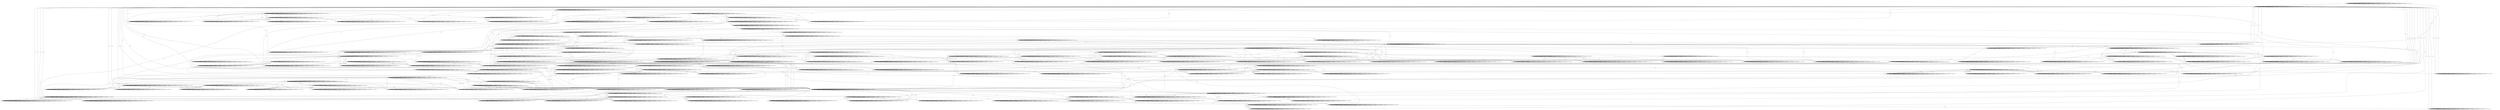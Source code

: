 digraph g {
__start0 [label="" shape="none"];

	s0 [shape="circle" label="s0"];
	s1 [shape="circle" label="s1"];
	s2 [shape="circle" label="s2"];
	s3 [shape="circle" label="s3"];
	s4 [shape="circle" label="s4"];
	s5 [shape="circle" label="s5"];
	s6 [shape="circle" label="s6"];
	s7 [shape="circle" label="s7"];
	s8 [shape="circle" label="s8"];
	s9 [shape="circle" label="s9"];
	s10 [shape="circle" label="s10"];
	s11 [shape="circle" label="s11"];
	s12 [shape="circle" label="s12"];
	s13 [shape="circle" label="s13"];
	s14 [shape="circle" label="s14"];
	s15 [shape="circle" label="s15"];
	s16 [shape="circle" label="s16"];
	s17 [shape="circle" label="s17"];
	s18 [shape="circle" label="s18"];
	s19 [shape="circle" label="s19"];
	s20 [shape="circle" label="s20"];
	s21 [shape="circle" label="s21"];
	s22 [shape="circle" label="s22"];
	s23 [shape="circle" label="s23"];
	s24 [shape="circle" label="s24"];
	s25 [shape="circle" label="s25"];
	s26 [shape="circle" label="s26"];
	s27 [shape="circle" label="s27"];
	s28 [shape="circle" label="s28"];
	s29 [shape="circle" label="s29"];
	s30 [shape="circle" label="s30"];
	s31 [shape="circle" label="s31"];
	s32 [shape="circle" label="s32"];
	s33 [shape="circle" label="s33"];
	s34 [shape="circle" label="s34"];
	s35 [shape="circle" label="s35"];
	s36 [shape="circle" label="s36"];
	s37 [shape="circle" label="s37"];
	s38 [shape="circle" label="s38"];
	s39 [shape="circle" label="s39"];
	s40 [shape="circle" label="s40"];
	s41 [shape="circle" label="s41"];
	s42 [shape="circle" label="s42"];
	s43 [shape="circle" label="s43"];
	s44 [shape="circle" label="s44"];
	s45 [shape="circle" label="s45"];
	s46 [shape="circle" label="s46"];
	s47 [shape="circle" label="s47"];
	s48 [shape="circle" label="s48"];
	s49 [shape="circle" label="s49"];
	s50 [shape="circle" label="s50"];
	s51 [shape="circle" label="s51"];
	s52 [shape="circle" label="s52"];
	s53 [shape="circle" label="s53"];
	s54 [shape="circle" label="s54"];
	s55 [shape="circle" label="s55"];
	s56 [shape="circle" label="s56"];
	s57 [shape="circle" label="s57"];
	s58 [shape="circle" label="s58"];
	s59 [shape="circle" label="s59"];
	s60 [shape="circle" label="s60"];
	s61 [shape="circle" label="s61"];
	s62 [shape="circle" label="s62"];
	s63 [shape="circle" label="s63"];
	s64 [shape="circle" label="s64"];
	s65 [shape="circle" label="s65"];
	s66 [shape="circle" label="s66"];
	s67 [shape="circle" label="s67"];
	s68 [shape="circle" label="s68"];
	s69 [shape="circle" label="s69"];
	s70 [shape="circle" label="s70"];
	s71 [shape="circle" label="s71"];
	s72 [shape="circle" label="s72"];
	s73 [shape="circle" label="s73"];
	s74 [shape="circle" label="s74"];
	s75 [shape="circle" label="s75"];
	s76 [shape="circle" label="s76"];
	s77 [shape="circle" label="s77"];
	s78 [shape="circle" label="s78"];
	s79 [shape="circle" label="s79"];
	s80 [shape="circle" label="s80"];
	s81 [shape="circle" label="s81"];
	s82 [shape="circle" label="s82"];
	s83 [shape="circle" label="s83"];
	s84 [shape="circle" label="s84"];
	s85 [shape="circle" label="s85"];
	s86 [shape="circle" label="s86"];
	s87 [shape="circle" label="s87"];
	s88 [shape="circle" label="s88"];
	s89 [shape="circle" label="s89"];
	s90 [shape="circle" label="s90"];
	s91 [shape="circle" label="s91"];
	s92 [shape="circle" label="s92"];
	s93 [shape="circle" label="s93"];
	s94 [shape="circle" label="s94"];
	s95 [shape="circle" label="s95"];
	s96 [shape="circle" label="s96"];
	s97 [shape="circle" label="s97"];
	s98 [shape="circle" label="s98"];
	s99 [shape="circle" label="s99"];
	s100 [shape="circle" label="s100"];
	s101 [shape="circle" label="s101"];
	s102 [shape="circle" label="s102"];
	s103 [shape="circle" label="s103"];
	s104 [shape="circle" label="s104"];
	s105 [shape="circle" label="s105"];
	s106 [shape="circle" label="s106"];
	s107 [shape="circle" label="s107"];
	s108 [shape="circle" label="s108"];
	s109 [shape="circle" label="s109"];
	s110 [shape="circle" label="s110"];
	s111 [shape="circle" label="s111"];
	s112 [shape="circle" label="s112"];
	s113 [shape="circle" label="s113"];
	s114 [shape="circle" label="s114"];
	s115 [shape="circle" label="s115"];
	s116 [shape="circle" label="s116"];
	s117 [shape="circle" label="s117"];
	s118 [shape="circle" label="s118"];
	s119 [shape="circle" label="s119"];
	s120 [shape="circle" label="s120"];
	s121 [shape="circle" label="s121"];
	s122 [shape="circle" label="s122"];
	s123 [shape="circle" label="s123"];
	s124 [shape="circle" label="s124"];
	s125 [shape="circle" label="s125"];
	s126 [shape="circle" label="s126"];
	s127 [shape="circle" label="s127"];
	s128 [shape="circle" label="s128"];
	s129 [shape="circle" label="s129"];
	s130 [shape="circle" label="s130"];
	s131 [shape="circle" label="s131"];
	s132 [shape="circle" label="s132"];
	s133 [shape="circle" label="s133"];
	s134 [shape="circle" label="s134"];
	s135 [shape="circle" label="s135"];
	s136 [shape="circle" label="s136"];
	s137 [shape="circle" label="s137"];
	s138 [shape="circle" label="s138"];
	s139 [shape="circle" label="s139"];
	s140 [shape="circle" label="s140"];
	s141 [shape="circle" label="s141"];
	s142 [shape="circle" label="s142"];
	s143 [shape="circle" label="s143"];
	s144 [shape="circle" label="s144"];
	s145 [shape="circle" label="s145"];
	s146 [shape="circle" label="s146"];
	s147 [shape="circle" label="s147"];
	s148 [shape="circle" label="s148"];
	s149 [shape="circle" label="s149"];
	s150 [shape="circle" label="s150"];
	s151 [shape="circle" label="s151"];
	s152 [shape="circle" label="s152"];
	s153 [shape="circle" label="s153"];
	s154 [shape="circle" label="s154"];
	s155 [shape="circle" label="s155"];
	s156 [shape="circle" label="s156"];
	s157 [shape="circle" label="s157"];
	s158 [shape="circle" label="s158"];
	s159 [shape="circle" label="s159"];
	s160 [shape="circle" label="s160"];
	s161 [shape="circle" label="s161"];
	s162 [shape="circle" label="s162"];
	s163 [shape="circle" label="s163"];
	s164 [shape="circle" label="s164"];
	s165 [shape="circle" label="s165"];
	s166 [shape="circle" label="s166"];
	s167 [shape="circle" label="s167"];
	s168 [shape="circle" label="s168"];
	s169 [shape="circle" label="s169"];
	s170 [shape="circle" label="s170"];
	s171 [shape="circle" label="s171"];
	s0 -> s1 [label="0 / 20;"];
	s0 -> s0 [label="1 / Invalid input: 2;"];
	s0 -> s0 [label="2 / Invalid input: 3;"];
	s0 -> s0 [label="3 / Invalid input: 4;"];
	s0 -> s0 [label="4 / Invalid input: 5;"];
	s0 -> s0 [label="5 / Invalid input: 6;"];
	s0 -> s0 [label="6 / Invalid input: 7;"];
	s0 -> s0 [label="7 / Invalid input: 8;"];
	s0 -> s2 [label="8 / 19;"];
	s0 -> s0 [label="10 / Invalid input: 10;"];
	s0 -> s0 [label="11 / Invalid input: 11;"];
	s0 -> s0 [label="12 / Invalid input: 12;"];
	s0 -> s0 [label="13 / Invalid input: 13;"];
	s0 -> s0 [label="14 / Invalid input: 14;"];
	s0 -> s0 [label="15 / Invalid input: 15;"];
	s1 -> s1 [label="0 / Invalid input: 1;"];
	s1 -> s1 [label="1 / Invalid input: 2;"];
	s1 -> s17 [label="2 / 20;"];
	s1 -> s1 [label="3 / Invalid input: 4;"];
	s1 -> s92 [label="4 / 19;"];
	s1 -> s1 [label="5 / Invalid input: 6;"];
	s1 -> s1 [label="6 / Invalid input: 7;"];
	s1 -> s1 [label="7 / Invalid input: 8;"];
	s1 -> s3 [label="8 / 26;"];
	s1 -> s4 [label="10 / 21;"];
	s1 -> s1 [label="11 / Invalid input: 11;"];
	s1 -> s1 [label="12 / Invalid input: 12;"];
	s1 -> s1 [label="13 / Invalid input: 13;"];
	s1 -> s1 [label="14 / Invalid input: 14;"];
	s1 -> s1 [label="15 / Invalid input: 15;"];
	s2 -> s8 [label="0 / 25;"];
	s2 -> s2 [label="1 / Invalid input: 2;"];
	s2 -> s2 [label="2 / Invalid input: 3;"];
	s2 -> s2 [label="3 / Invalid input: 4;"];
	s2 -> s2 [label="4 / Invalid input: 5;"];
	s2 -> s2 [label="5 / Invalid input: 6;"];
	s2 -> s2 [label="6 / Invalid input: 7;"];
	s2 -> s2 [label="7 / Invalid input: 8;"];
	s2 -> s2 [label="8 / Invalid input: 9;"];
	s2 -> s2 [label="10 / Invalid input: 10;"];
	s2 -> s2 [label="11 / Invalid input: 11;"];
	s2 -> s2 [label="12 / Invalid input: 12;"];
	s2 -> s2 [label="13 / Invalid input: 13;"];
	s2 -> s134 [label="14 / 22;"];
	s2 -> s7 [label="15 / 17;"];
	s3 -> s5 [label="0 / 26;"];
	s3 -> s3 [label="1 / Invalid input: 2;"];
	s3 -> s3 [label="2 / Invalid input: 3;"];
	s3 -> s3 [label="3 / Invalid input: 4;"];
	s3 -> s3 [label="4 / Invalid input: 5;"];
	s3 -> s3 [label="5 / Invalid input: 6;"];
	s3 -> s3 [label="6 / Invalid input: 7;"];
	s3 -> s3 [label="7 / Invalid input: 8;"];
	s3 -> s3 [label="8 / Invalid input: 9;"];
	s3 -> s6 [label="10 / 21;"];
	s3 -> s3 [label="11 / Invalid input: 11;"];
	s3 -> s3 [label="12 / Invalid input: 12;"];
	s3 -> s64 [label="13 / 20;"];
	s3 -> s3 [label="14 / Invalid input: 14;"];
	s3 -> s3 [label="15 / Invalid input: 15;"];
	s4 -> s91 [label="0 / 18;"];
	s4 -> s132 [label="1 / 16;"];
	s4 -> s4 [label="2 / Invalid input: 3;"];
	s4 -> s4 [label="3 / Invalid input: 4;"];
	s4 -> s4 [label="4 / Invalid input: 5;"];
	s4 -> s4 [label="5 / Invalid input: 6;"];
	s4 -> s4 [label="6 / Invalid input: 7;"];
	s4 -> s4 [label="7 / Invalid input: 8;"];
	s4 -> s17 [label="8 / 16;"];
	s4 -> s4 [label="10 / Invalid input: 10;"];
	s4 -> s4 [label="11 / Invalid input: 11;"];
	s4 -> s4 [label="12 / Invalid input: 12;"];
	s4 -> s4 [label="13 / Invalid input: 13;"];
	s4 -> s34 [label="14 / 25;"];
	s4 -> s4 [label="15 / Invalid input: 15;"];
	s5 -> s33 [label="0 / 18;"];
	s5 -> s5 [label="1 / Invalid input: 2;"];
	s5 -> s5 [label="2 / Invalid input: 3;"];
	s5 -> s5 [label="3 / Invalid input: 4;"];
	s5 -> s5 [label="4 / Invalid input: 5;"];
	s5 -> s5 [label="5 / Invalid input: 6;"];
	s5 -> s5 [label="6 / Invalid input: 7;"];
	s5 -> s5 [label="7 / Invalid input: 8;"];
	s5 -> s5 [label="8 / Invalid input: 9;"];
	s5 -> s5 [label="10 / Invalid input: 10;"];
	s5 -> s5 [label="11 / Invalid input: 11;"];
	s5 -> s5 [label="12 / Invalid input: 12;"];
	s5 -> s24 [label="13 / 21;"];
	s5 -> s5 [label="14 / Invalid input: 14;"];
	s5 -> s65 [label="15 / 18;"];
	s6 -> s6 [label="0 / Invalid input: 1;"];
	s6 -> s47 [label="1 / 25;"];
	s6 -> s6 [label="2 / Invalid input: 3;"];
	s6 -> s25 [label="3 / 20;"];
	s6 -> s6 [label="4 / Invalid input: 5;"];
	s6 -> s6 [label="5 / Invalid input: 6;"];
	s6 -> s6 [label="6 / Invalid input: 7;"];
	s6 -> s6 [label="7 / Invalid input: 8;"];
	s6 -> s145 [label="8 / 17;"];
	s6 -> s6 [label="10 / Invalid input: 10;"];
	s6 -> s6 [label="11 / Invalid input: 11;"];
	s6 -> s79 [label="12 / 20;"];
	s6 -> s6 [label="13 / Invalid input: 13;"];
	s6 -> s6 [label="14 / Invalid input: 14;"];
	s6 -> s6 [label="15 / Invalid input: 15;"];
	s7 -> s7 [label="0 / Invalid input: 1;"];
	s7 -> s12 [label="1 / 16;"];
	s7 -> s7 [label="2 / Invalid input: 3;"];
	s7 -> s7 [label="3 / Invalid input: 4;"];
	s7 -> s63 [label="4 / 17;"];
	s7 -> s53 [label="5 / 17;"];
	s7 -> s7 [label="6 / Invalid input: 7;"];
	s7 -> s7 [label="7 / Invalid input: 8;"];
	s7 -> s7 [label="8 / Invalid input: 9;"];
	s7 -> s7 [label="10 / Invalid input: 10;"];
	s7 -> s7 [label="11 / Invalid input: 11;"];
	s7 -> s7 [label="12 / Invalid input: 12;"];
	s7 -> s7 [label="13 / Invalid input: 13;"];
	s7 -> s7 [label="14 / Invalid input: 14;"];
	s7 -> s7 [label="15 / Invalid input: 15;"];
	s8 -> s8 [label="0 / Invalid input: 1;"];
	s8 -> s8 [label="1 / Invalid input: 2;"];
	s8 -> s8 [label="2 / Invalid input: 3;"];
	s8 -> s8 [label="3 / Invalid input: 4;"];
	s8 -> s8 [label="4 / Invalid input: 5;"];
	s8 -> s8 [label="5 / Invalid input: 6;"];
	s8 -> s8 [label="6 / Invalid input: 7;"];
	s8 -> s8 [label="7 / Invalid input: 8;"];
	s8 -> s8 [label="8 / Invalid input: 9;"];
	s8 -> s8 [label="10 / Invalid input: 10;"];
	s8 -> s93 [label="11 / 22;"];
	s8 -> s9 [label="12 / 17;"];
	s8 -> s11 [label="13 / 20;"];
	s8 -> s8 [label="14 / Invalid input: 14;"];
	s8 -> s8 [label="15 / Invalid input: 15;"];
	s9 -> s10 [label="0 / 17;"];
	s9 -> s9 [label="1 / Invalid input: 2;"];
	s9 -> s9 [label="2 / Invalid input: 3;"];
	s9 -> s38 [label="3 / 16;"];
	s9 -> s125 [label="4 / 22;"];
	s9 -> s9 [label="5 / Invalid input: 6;"];
	s9 -> s9 [label="6 / Invalid input: 7;"];
	s9 -> s9 [label="7 / Invalid input: 8;"];
	s9 -> s9 [label="8 / Invalid input: 9;"];
	s9 -> s9 [label="10 / Invalid input: 10;"];
	s9 -> s9 [label="11 / Invalid input: 11;"];
	s9 -> s9 [label="12 / Invalid input: 12;"];
	s9 -> s9 [label="13 / Invalid input: 13;"];
	s9 -> s54 [label="14 / 17;"];
	s9 -> s9 [label="15 / Invalid input: 15;"];
	s10 -> s10 [label="0 / Invalid input: 1;"];
	s10 -> s100 [label="1 / 22;"];
	s10 -> s10 [label="2 / Invalid input: 3;"];
	s10 -> s96 [label="3 / 19;"];
	s10 -> s10 [label="4 / Invalid input: 5;"];
	s10 -> s10 [label="5 / Invalid input: 6;"];
	s10 -> s10 [label="6 / Invalid input: 7;"];
	s10 -> s10 [label="7 / Invalid input: 8;"];
	s10 -> s10 [label="8 / Invalid input: 9;"];
	s10 -> s10 [label="10 / Invalid input: 10;"];
	s10 -> s68 [label="11 / 18;"];
	s10 -> s10 [label="12 / Invalid input: 12;"];
	s10 -> s15 [label="13 / 20;"];
	s10 -> s10 [label="14 / Invalid input: 14;"];
	s10 -> s10 [label="15 / Invalid input: 15;"];
	s11 -> s11 [label="0 / Invalid input: 1;"];
	s11 -> s11 [label="1 / Invalid input: 2;"];
	s11 -> s112 [label="2 / 16;"];
	s11 -> s11 [label="3 / Invalid input: 4;"];
	s11 -> s11 [label="4 / Invalid input: 5;"];
	s11 -> s29 [label="5 / 19;"];
	s11 -> s11 [label="6 / Invalid input: 7;"];
	s11 -> s11 [label="7 / Invalid input: 8;"];
	s11 -> s11 [label="8 / Invalid input: 9;"];
	s11 -> s11 [label="10 / Invalid input: 10;"];
	s11 -> s11 [label="11 / Invalid input: 11;"];
	s11 -> s11 [label="12 / Invalid input: 12;"];
	s11 -> s13 [label="13 / 20;"];
	s11 -> s11 [label="14 / Invalid input: 14;"];
	s11 -> s11 [label="15 / Invalid input: 15;"];
	s12 -> s12 [label="0 / Invalid input: 1;"];
	s12 -> s12 [label="1 / Invalid input: 2;"];
	s12 -> s36 [label="2 / 22;"];
	s12 -> s12 [label="3 / Invalid input: 4;"];
	s12 -> s12 [label="4 / Invalid input: 5;"];
	s12 -> s12 [label="5 / Invalid input: 6;"];
	s12 -> s12 [label="6 / Invalid input: 7;"];
	s12 -> s12 [label="7 / Invalid input: 8;"];
	s12 -> s14 [label="8 / 19;"];
	s12 -> s12 [label="10 / Invalid input: 10;"];
	s12 -> s12 [label="11 / Invalid input: 11;"];
	s12 -> s12 [label="12 / Invalid input: 12;"];
	s12 -> s166 [label="13 / 22;"];
	s12 -> s12 [label="14 / Invalid input: 14;"];
	s12 -> s12 [label="15 / Invalid input: 15;"];
	s13 -> s13 [label="0 / Invalid input: 1;"];
	s13 -> s141 [label="1 / 19;"];
	s13 -> s13 [label="2 / Invalid input: 3;"];
	s13 -> s82 [label="3 / 22;"];
	s13 -> s13 [label="4 / Invalid input: 5;"];
	s13 -> s13 [label="5 / Invalid input: 6;"];
	s13 -> s13 [label="6 / Invalid input: 7;"];
	s13 -> s13 [label="7 / Invalid input: 8;"];
	s13 -> s13 [label="8 / Invalid input: 9;"];
	s13 -> s13 [label="10 / Invalid input: 10;"];
	s13 -> s13 [label="11 / Invalid input: 11;"];
	s13 -> s13 [label="12 / Invalid input: 12;"];
	s13 -> s91 [label="13 / 19;"];
	s13 -> s13 [label="14 / Invalid input: 14;"];
	s13 -> s13 [label="15 / Invalid input: 15;"];
	s14 -> s14 [label="0 / Invalid input: 1;"];
	s14 -> s14 [label="1 / Invalid input: 2;"];
	s14 -> s23 [label="2 / 26;"];
	s14 -> s14 [label="3 / Invalid input: 4;"];
	s14 -> s14 [label="4 / Invalid input: 5;"];
	s14 -> s14 [label="5 / Invalid input: 6;"];
	s14 -> s22 [label="6 / 16;"];
	s14 -> s14 [label="7 / Invalid input: 8;"];
	s14 -> s14 [label="8 / Invalid input: 9;"];
	s14 -> s14 [label="10 / Invalid input: 10;"];
	s14 -> s16 [label="11 / 19;"];
	s14 -> s14 [label="12 / Invalid input: 12;"];
	s14 -> s14 [label="13 / Invalid input: 13;"];
	s14 -> s14 [label="14 / Invalid input: 14;"];
	s14 -> s14 [label="15 / Invalid input: 15;"];
	s15 -> s15 [label="0 / Invalid input: 1;"];
	s15 -> s15 [label="1 / Invalid input: 2;"];
	s15 -> s10 [label="2 / 17;"];
	s15 -> s15 [label="3 / Invalid input: 4;"];
	s15 -> s15 [label="4 / Invalid input: 5;"];
	s15 -> s15 [label="5 / Invalid input: 6;"];
	s15 -> s15 [label="6 / Invalid input: 7;"];
	s15 -> s15 [label="7 / Invalid input: 8;"];
	s15 -> s15 [label="8 / Invalid input: 9;"];
	s15 -> s15 [label="10 / Invalid input: 10;"];
	s15 -> s15 [label="11 / Invalid input: 11;"];
	s15 -> s15 [label="12 / Invalid input: 12;"];
	s15 -> s15 [label="13 / Invalid input: 13;"];
	s15 -> s15 [label="14 / Invalid input: 14;"];
	s15 -> s15 [label="15 / Invalid input: 15;"];
	s16 -> s12 [label="0 / 16;"];
	s16 -> s16 [label="1 / Invalid input: 2;"];
	s16 -> s16 [label="2 / Invalid input: 3;"];
	s16 -> s16 [label="3 / Invalid input: 4;"];
	s16 -> s16 [label="4 / Invalid input: 5;"];
	s16 -> s16 [label="5 / Invalid input: 6;"];
	s16 -> s16 [label="6 / Invalid input: 7;"];
	s16 -> s16 [label="7 / Invalid input: 8;"];
	s16 -> s16 [label="8 / Invalid input: 9;"];
	s16 -> s16 [label="10 / Invalid input: 10;"];
	s16 -> s16 [label="11 / Invalid input: 11;"];
	s16 -> s16 [label="12 / Invalid input: 12;"];
	s16 -> s16 [label="13 / Invalid input: 13;"];
	s16 -> s16 [label="14 / Invalid input: 14;"];
	s16 -> s16 [label="15 / Invalid input: 15;"];
	s17 -> s17 [label="0 / Invalid input: 1;"];
	s17 -> s17 [label="1 / Invalid input: 2;"];
	s17 -> s17 [label="2 / Invalid input: 3;"];
	s17 -> s17 [label="3 / Invalid input: 4;"];
	s17 -> s17 [label="4 / Invalid input: 5;"];
	s17 -> s17 [label="5 / Invalid input: 6;"];
	s17 -> s17 [label="6 / Invalid input: 7;"];
	s17 -> s17 [label="7 / Invalid input: 8;"];
	s17 -> s17 [label="8 / Invalid input: 9;"];
	s17 -> s17 [label="10 / Invalid input: 10;"];
	s17 -> s17 [label="11 / Invalid input: 11;"];
	s17 -> s17 [label="12 / Invalid input: 12;"];
	s17 -> s35 [label="13 / 19;"];
	s17 -> s17 [label="14 / Invalid input: 14;"];
	s17 -> s18 [label="15 / 25;"];
	s18 -> s18 [label="0 / Invalid input: 1;"];
	s18 -> s18 [label="1 / Invalid input: 2;"];
	s18 -> s20 [label="2 / 19;"];
	s18 -> s18 [label="3 / Invalid input: 4;"];
	s18 -> s18 [label="4 / Invalid input: 5;"];
	s18 -> s18 [label="5 / Invalid input: 6;"];
	s18 -> s18 [label="6 / Invalid input: 7;"];
	s18 -> s18 [label="7 / Invalid input: 8;"];
	s18 -> s18 [label="8 / Invalid input: 9;"];
	s18 -> s18 [label="10 / Invalid input: 10;"];
	s18 -> s18 [label="11 / Invalid input: 11;"];
	s18 -> s18 [label="12 / Invalid input: 12;"];
	s18 -> s19 [label="13 / 18;"];
	s18 -> s18 [label="14 / Invalid input: 14;"];
	s18 -> s51 [label="15 / 25;"];
	s19 -> s101 [label="0 / 22;"];
	s19 -> s19 [label="1 / Invalid input: 2;"];
	s19 -> s19 [label="2 / Invalid input: 3;"];
	s19 -> s28 [label="3 / 26;"];
	s19 -> s19 [label="4 / Invalid input: 5;"];
	s19 -> s17 [label="5 / 25;"];
	s19 -> s19 [label="6 / Invalid input: 7;"];
	s19 -> s19 [label="7 / Invalid input: 8;"];
	s19 -> s19 [label="8 / Invalid input: 9;"];
	s19 -> s135 [label="10 / 17;"];
	s19 -> s19 [label="11 / Invalid input: 11;"];
	s19 -> s19 [label="12 / Invalid input: 12;"];
	s19 -> s19 [label="13 / Invalid input: 13;"];
	s19 -> s19 [label="14 / Invalid input: 14;"];
	s19 -> s19 [label="15 / Invalid input: 15;"];
	s20 -> s20 [label="0 / Invalid input: 1;"];
	s20 -> s20 [label="1 / Invalid input: 2;"];
	s20 -> s21 [label="2 / 21;"];
	s20 -> s20 [label="3 / Invalid input: 4;"];
	s20 -> s20 [label="4 / Invalid input: 5;"];
	s20 -> s20 [label="5 / Invalid input: 6;"];
	s20 -> s20 [label="6 / Invalid input: 7;"];
	s20 -> s20 [label="7 / Invalid input: 8;"];
	s20 -> s20 [label="8 / Invalid input: 9;"];
	s20 -> s20 [label="10 / Invalid input: 10;"];
	s20 -> s20 [label="11 / Invalid input: 11;"];
	s20 -> s20 [label="12 / Invalid input: 12;"];
	s20 -> s20 [label="13 / Invalid input: 13;"];
	s20 -> s20 [label="14 / Invalid input: 14;"];
	s20 -> s20 [label="15 / Invalid input: 15;"];
	s21 -> s21 [label="0 / Invalid input: 1;"];
	s21 -> s21 [label="1 / 21;"];
	s21 -> s21 [label="2 / 21;"];
	s21 -> s21 [label="3 / Invalid input: 4;"];
	s21 -> s21 [label="4 / Invalid input: 5;"];
	s21 -> s1 [label="5 / 20;"];
	s21 -> s21 [label="6 / Invalid input: 7;"];
	s21 -> s21 [label="7 / Invalid input: 8;"];
	s21 -> s18 [label="8 / 25;"];
	s21 -> s21 [label="10 / Invalid input: 10;"];
	s21 -> s21 [label="11 / Invalid input: 11;"];
	s21 -> s21 [label="12 / Invalid input: 12;"];
	s21 -> s21 [label="13 / Invalid input: 13;"];
	s21 -> s21 [label="14 / Invalid input: 14;"];
	s21 -> s21 [label="15 / Invalid input: 15;"];
	s22 -> s22 [label="0 / Invalid input: 1;"];
	s22 -> s22 [label="1 / Invalid input: 2;"];
	s22 -> s22 [label="2 / Invalid input: 3;"];
	s22 -> s22 [label="3 / Invalid input: 4;"];
	s22 -> s22 [label="4 / Invalid input: 5;"];
	s22 -> s22 [label="5 / 16;"];
	s22 -> s22 [label="6 / Invalid input: 7;"];
	s22 -> s22 [label="7 / Invalid input: 8;"];
	s22 -> s22 [label="8 / Invalid input: 9;"];
	s22 -> s22 [label="10 / Invalid input: 10;"];
	s22 -> s7 [label="11 / 17;"];
	s22 -> s14 [label="12 / 19;"];
	s22 -> s22 [label="13 / Invalid input: 13;"];
	s22 -> s22 [label="14 / Invalid input: 14;"];
	s22 -> s22 [label="15 / Invalid input: 15;"];
	s23 -> s23 [label="0 / Invalid input: 1;"];
	s23 -> s23 [label="1 / Invalid input: 2;"];
	s23 -> s23 [label="2 / Invalid input: 3;"];
	s23 -> s23 [label="3 / Invalid input: 4;"];
	s23 -> s23 [label="4 / Invalid input: 5;"];
	s23 -> s23 [label="5 / Invalid input: 6;"];
	s23 -> s23 [label="6 / Invalid input: 7;"];
	s23 -> s23 [label="7 / Invalid input: 8;"];
	s23 -> s23 [label="8 / Invalid input: 9;"];
	s23 -> s23 [label="10 / Invalid input: 10;"];
	s23 -> s12 [label="11 / 16;"];
	s23 -> s23 [label="12 / Invalid input: 12;"];
	s23 -> s23 [label="13 / Invalid input: 13;"];
	s23 -> s23 [label="14 / Invalid input: 14;"];
	s23 -> s23 [label="15 / Invalid input: 15;"];
	s24 -> s24 [label="0 / Invalid input: 1;"];
	s24 -> s24 [label="1 / Invalid input: 2;"];
	s24 -> s24 [label="2 / Invalid input: 3;"];
	s24 -> s24 [label="3 / Invalid input: 4;"];
	s24 -> s24 [label="4 / Invalid input: 5;"];
	s24 -> s24 [label="5 / Invalid input: 6;"];
	s24 -> s24 [label="6 / Invalid input: 7;"];
	s24 -> s24 [label="7 / Invalid input: 8;"];
	s24 -> s24 [label="8 / Invalid input: 9;"];
	s24 -> s27 [label="10 / 17;"];
	s24 -> s17 [label="11 / 25;"];
	s24 -> s24 [label="12 / Invalid input: 12;"];
	s24 -> s26 [label="13 / 17;"];
	s24 -> s24 [label="14 / Invalid input: 14;"];
	s24 -> s24 [label="15 / Invalid input: 15;"];
	s25 -> s25 [label="0 / Invalid input: 1;"];
	s25 -> s25 [label="1 / Invalid input: 2;"];
	s25 -> s25 [label="2 / Invalid input: 3;"];
	s25 -> s45 [label="3 / 21;"];
	s25 -> s25 [label="4 / Invalid input: 5;"];
	s25 -> s25 [label="5 / Invalid input: 6;"];
	s25 -> s25 [label="6 / Invalid input: 7;"];
	s25 -> s25 [label="7 / Invalid input: 8;"];
	s25 -> s25 [label="8 / Invalid input: 9;"];
	s25 -> s25 [label="10 / Invalid input: 10;"];
	s25 -> s69 [label="11 / 20;"];
	s25 -> s25 [label="12 / Invalid input: 12;"];
	s25 -> s25 [label="13 / Invalid input: 13;"];
	s25 -> s25 [label="14 / Invalid input: 14;"];
	s25 -> s25 [label="15 / Invalid input: 15;"];
	s26 -> s26 [label="0 / Invalid input: 1;"];
	s26 -> s5 [label="1 / 26;"];
	s26 -> s26 [label="2 / Invalid input: 3;"];
	s26 -> s26 [label="3 / Invalid input: 4;"];
	s26 -> s26 [label="4 / Invalid input: 5;"];
	s26 -> s26 [label="5 / Invalid input: 6;"];
	s26 -> s26 [label="6 / Invalid input: 7;"];
	s26 -> s26 [label="7 / Invalid input: 8;"];
	s26 -> s26 [label="8 / Invalid input: 9;"];
	s26 -> s26 [label="10 / Invalid input: 10;"];
	s26 -> s26 [label="11 / Invalid input: 11;"];
	s26 -> s26 [label="12 / Invalid input: 12;"];
	s26 -> s26 [label="13 / 17;"];
	s26 -> s26 [label="14 / Invalid input: 14;"];
	s26 -> s26 [label="15 / Invalid input: 15;"];
	s27 -> s24 [label="0 / 21;"];
	s27 -> s5 [label="1 / 26;"];
	s27 -> s27 [label="2 / Invalid input: 3;"];
	s27 -> s24 [label="3 / 21;"];
	s27 -> s27 [label="4 / Invalid input: 5;"];
	s27 -> s27 [label="5 / 17;"];
	s27 -> s27 [label="6 / Invalid input: 7;"];
	s27 -> s27 [label="7 / Invalid input: 8;"];
	s27 -> s27 [label="8 / Invalid input: 9;"];
	s27 -> s27 [label="10 / Invalid input: 10;"];
	s27 -> s27 [label="11 / Invalid input: 11;"];
	s27 -> s27 [label="12 / Invalid input: 12;"];
	s27 -> s27 [label="13 / Invalid input: 13;"];
	s27 -> s27 [label="14 / Invalid input: 14;"];
	s27 -> s27 [label="15 / Invalid input: 15;"];
	s28 -> s17 [label="0 / 20;"];
	s28 -> s28 [label="1 / Invalid input: 2;"];
	s28 -> s28 [label="2 / 26;"];
	s28 -> s28 [label="3 / Invalid input: 4;"];
	s28 -> s28 [label="4 / Invalid input: 5;"];
	s28 -> s28 [label="5 / Invalid input: 6;"];
	s28 -> s28 [label="6 / Invalid input: 7;"];
	s28 -> s28 [label="7 / Invalid input: 8;"];
	s28 -> s28 [label="8 / Invalid input: 9;"];
	s28 -> s19 [label="10 / 18;"];
	s28 -> s28 [label="11 / Invalid input: 11;"];
	s28 -> s28 [label="12 / Invalid input: 12;"];
	s28 -> s28 [label="13 / Invalid input: 13;"];
	s28 -> s19 [label="14 / 18;"];
	s28 -> s28 [label="15 / Invalid input: 15;"];
	s29 -> s61 [label="0 / 18;"];
	s29 -> s29 [label="1 / Invalid input: 2;"];
	s29 -> s29 [label="2 / Invalid input: 3;"];
	s29 -> s31 [label="3 / 25;"];
	s29 -> s29 [label="4 / Invalid input: 5;"];
	s29 -> s30 [label="5 / 19;"];
	s29 -> s29 [label="6 / Invalid input: 7;"];
	s29 -> s29 [label="7 / Invalid input: 8;"];
	s29 -> s29 [label="8 / Invalid input: 9;"];
	s29 -> s29 [label="10 / Invalid input: 10;"];
	s29 -> s29 [label="11 / Invalid input: 11;"];
	s29 -> s29 [label="12 / Invalid input: 12;"];
	s29 -> s29 [label="13 / Invalid input: 13;"];
	s29 -> s29 [label="14 / Invalid input: 14;"];
	s29 -> s77 [label="15 / 22;"];
	s30 -> s62 [label="0 / 19;"];
	s30 -> s30 [label="1 / Invalid input: 2;"];
	s30 -> s30 [label="2 / Invalid input: 3;"];
	s30 -> s30 [label="3 / Invalid input: 4;"];
	s30 -> s30 [label="4 / Invalid input: 5;"];
	s30 -> s108 [label="5 / 22;"];
	s30 -> s30 [label="6 / Invalid input: 7;"];
	s30 -> s30 [label="7 / Invalid input: 8;"];
	s30 -> s30 [label="8 / Invalid input: 9;"];
	s30 -> s30 [label="10 / Invalid input: 10;"];
	s30 -> s30 [label="11 / Invalid input: 11;"];
	s30 -> s30 [label="12 / Invalid input: 12;"];
	s30 -> s150 [label="13 / 17;"];
	s30 -> s30 [label="14 / Invalid input: 14;"];
	s30 -> s23 [label="15 / 16;"];
	s31 -> s31 [label="0 / Invalid input: 1;"];
	s31 -> s31 [label="1 / Invalid input: 2;"];
	s31 -> s31 [label="2 / Invalid input: 3;"];
	s31 -> s32 [label="3 / 19;"];
	s31 -> s31 [label="4 / Invalid input: 5;"];
	s31 -> s31 [label="5 / Invalid input: 6;"];
	s31 -> s31 [label="6 / Invalid input: 7;"];
	s31 -> s31 [label="7 / Invalid input: 8;"];
	s31 -> s40 [label="8 / 25;"];
	s31 -> s31 [label="10 / Invalid input: 10;"];
	s31 -> s70 [label="11 / 26;"];
	s31 -> s31 [label="12 / Invalid input: 12;"];
	s31 -> s31 [label="13 / Invalid input: 13;"];
	s31 -> s31 [label="14 / Invalid input: 14;"];
	s31 -> s31 [label="15 / Invalid input: 15;"];
	s32 -> s32 [label="0 / Invalid input: 1;"];
	s32 -> s36 [label="1 / 22;"];
	s32 -> s32 [label="2 / Invalid input: 3;"];
	s32 -> s32 [label="3 / Invalid input: 4;"];
	s32 -> s32 [label="4 / Invalid input: 5;"];
	s32 -> s32 [label="5 / Invalid input: 6;"];
	s32 -> s32 [label="6 / Invalid input: 7;"];
	s32 -> s32 [label="7 / Invalid input: 8;"];
	s32 -> s32 [label="8 / Invalid input: 9;"];
	s32 -> s32 [label="10 / Invalid input: 10;"];
	s32 -> s7 [label="11 / 17;"];
	s32 -> s32 [label="12 / Invalid input: 12;"];
	s32 -> s32 [label="13 / Invalid input: 13;"];
	s32 -> s12 [label="14 / 16;"];
	s32 -> s32 [label="15 / Invalid input: 15;"];
	s33 -> s33 [label="0 / Invalid input: 1;"];
	s33 -> s33 [label="1 / Invalid input: 2;"];
	s33 -> s33 [label="2 / Invalid input: 3;"];
	s33 -> s44 [label="3 / 17;"];
	s33 -> s127 [label="4 / 21;"];
	s33 -> s33 [label="5 / Invalid input: 6;"];
	s33 -> s85 [label="6 / 17;"];
	s33 -> s33 [label="7 / Invalid input: 8;"];
	s33 -> s33 [label="8 / Invalid input: 9;"];
	s33 -> s33 [label="10 / Invalid input: 10;"];
	s33 -> s33 [label="11 / Invalid input: 11;"];
	s33 -> s33 [label="12 / Invalid input: 12;"];
	s33 -> s33 [label="13 / Invalid input: 13;"];
	s33 -> s33 [label="14 / Invalid input: 14;"];
	s33 -> s90 [label="15 / 17;"];
	s34 -> s34 [label="0 / Invalid input: 1;"];
	s34 -> s34 [label="1 / Invalid input: 2;"];
	s34 -> s34 [label="2 / Invalid input: 3;"];
	s34 -> s48 [label="3 / 16;"];
	s34 -> s34 [label="4 / Invalid input: 5;"];
	s34 -> s34 [label="5 / Invalid input: 6;"];
	s34 -> s34 [label="6 / Invalid input: 7;"];
	s34 -> s34 [label="7 / Invalid input: 8;"];
	s34 -> s46 [label="8 / 22;"];
	s34 -> s34 [label="10 / Invalid input: 10;"];
	s34 -> s34 [label="11 / Invalid input: 11;"];
	s34 -> s167 [label="12 / 16;"];
	s34 -> s34 [label="13 / Invalid input: 13;"];
	s34 -> s60 [label="14 / 16;"];
	s34 -> s34 [label="15 / Invalid input: 15;"];
	s35 -> s35 [label="0 / Invalid input: 1;"];
	s35 -> s35 [label="1 / Invalid input: 2;"];
	s35 -> s35 [label="2 / Invalid input: 3;"];
	s35 -> s37 [label="3 / 18;"];
	s35 -> s35 [label="4 / Invalid input: 5;"];
	s35 -> s35 [label="5 / Invalid input: 6;"];
	s35 -> s41 [label="6 / 18;"];
	s35 -> s35 [label="7 / Invalid input: 8;"];
	s35 -> s35 [label="8 / Invalid input: 9;"];
	s35 -> s35 [label="10 / Invalid input: 10;"];
	s35 -> s35 [label="11 / Invalid input: 11;"];
	s35 -> s52 [label="12 / 25;"];
	s35 -> s35 [label="13 / Invalid input: 13;"];
	s35 -> s35 [label="14 / Invalid input: 14;"];
	s35 -> s43 [label="15 / 16;"];
	s36 -> s36 [label="0 / Invalid input: 1;"];
	s36 -> s36 [label="1 / Invalid input: 2;"];
	s36 -> s36 [label="2 / Invalid input: 3;"];
	s36 -> s32 [label="3 / 20;"];
	s36 -> s36 [label="4 / Invalid input: 5;"];
	s36 -> s84 [label="5 / 17;"];
	s36 -> s36 [label="6 / Invalid input: 7;"];
	s36 -> s36 [label="7 / Invalid input: 8;"];
	s36 -> s36 [label="8 / Invalid input: 9;"];
	s36 -> s36 [label="10 / Invalid input: 10;"];
	s36 -> s36 [label="11 / Invalid input: 11;"];
	s36 -> s3 [label="12 / 26;"];
	s36 -> s39 [label="13 / 22;"];
	s36 -> s36 [label="14 / Invalid input: 14;"];
	s36 -> s36 [label="15 / Invalid input: 15;"];
	s37 -> s37 [label="0 / Invalid input: 1;"];
	s37 -> s37 [label="1 / Invalid input: 2;"];
	s37 -> s37 [label="2 / Invalid input: 3;"];
	s37 -> s37 [label="3 / Invalid input: 4;"];
	s37 -> s37 [label="4 / Invalid input: 5;"];
	s37 -> s37 [label="5 / Invalid input: 6;"];
	s37 -> s37 [label="6 / Invalid input: 7;"];
	s37 -> s37 [label="7 / Invalid input: 8;"];
	s37 -> s37 [label="8 / Invalid input: 9;"];
	s37 -> s37 [label="10 / Invalid input: 10;"];
	s37 -> s118 [label="11 / 21;"];
	s37 -> s37 [label="12 / Invalid input: 12;"];
	s37 -> s37 [label="13 / Invalid input: 13;"];
	s37 -> s37 [label="14 / Invalid input: 14;"];
	s37 -> s37 [label="15 / Invalid input: 15;"];
	s38 -> s38 [label="0 / Invalid input: 1;"];
	s38 -> s38 [label="1 / Invalid input: 2;"];
	s38 -> s38 [label="2 / Invalid input: 3;"];
	s38 -> s17 [label="3 / 19;"];
	s38 -> s38 [label="4 / Invalid input: 5;"];
	s38 -> s38 [label="5 / Invalid input: 6;"];
	s38 -> s17 [label="6 / 22;"];
	s38 -> s38 [label="7 / Invalid input: 8;"];
	s38 -> s38 [label="8 / Invalid input: 9;"];
	s38 -> s38 [label="10 / Invalid input: 10;"];
	s38 -> s38 [label="11 / Invalid input: 11;"];
	s38 -> s38 [label="12 / Invalid input: 12;"];
	s38 -> s38 [label="13 / Invalid input: 13;"];
	s38 -> s6 [label="14 / 18;"];
	s38 -> s38 [label="15 / Invalid input: 15;"];
	s39 -> s39 [label="0 / Invalid input: 1;"];
	s39 -> s36 [label="1 / 22;"];
	s39 -> s39 [label="2 / Invalid input: 3;"];
	s39 -> s12 [label="3 / 16;"];
	s39 -> s2 [label="4 / 19;"];
	s39 -> s39 [label="5 / Invalid input: 6;"];
	s39 -> s39 [label="6 / Invalid input: 7;"];
	s39 -> s39 [label="7 / Invalid input: 8;"];
	s39 -> s7 [label="8 / 17;"];
	s39 -> s39 [label="10 / Invalid input: 10;"];
	s39 -> s39 [label="11 / Invalid input: 11;"];
	s39 -> s39 [label="12 / Invalid input: 12;"];
	s39 -> s39 [label="13 / Invalid input: 13;"];
	s39 -> s39 [label="14 / Invalid input: 14;"];
	s39 -> s39 [label="15 / Invalid input: 15;"];
	s40 -> s40 [label="0 / Invalid input: 1;"];
	s40 -> s40 [label="1 / Invalid input: 2;"];
	s40 -> s40 [label="2 / Invalid input: 3;"];
	s40 -> s52 [label="3 / 25;"];
	s40 -> s40 [label="4 / 26;"];
	s40 -> s1 [label="5 / 20;"];
	s40 -> s1 [label="6 / 20;"];
	s40 -> s40 [label="7 / Invalid input: 8;"];
	s40 -> s40 [label="8 / Invalid input: 9;"];
	s40 -> s40 [label="10 / Invalid input: 10;"];
	s40 -> s40 [label="11 / Invalid input: 11;"];
	s40 -> s40 [label="12 / Invalid input: 12;"];
	s40 -> s40 [label="13 / Invalid input: 13;"];
	s40 -> s40 [label="14 / Invalid input: 14;"];
	s40 -> s40 [label="15 / Invalid input: 15;"];
	s41 -> s42 [label="0 / 22;"];
	s41 -> s17 [label="1 / 17;"];
	s41 -> s41 [label="2 / Invalid input: 3;"];
	s41 -> s67 [label="3 / 18;"];
	s41 -> s41 [label="4 / Invalid input: 5;"];
	s41 -> s41 [label="5 / Invalid input: 6;"];
	s41 -> s41 [label="6 / Invalid input: 7;"];
	s41 -> s41 [label="7 / Invalid input: 8;"];
	s41 -> s41 [label="8 / Invalid input: 9;"];
	s41 -> s41 [label="10 / Invalid input: 10;"];
	s41 -> s41 [label="11 / Invalid input: 11;"];
	s41 -> s41 [label="12 / Invalid input: 12;"];
	s41 -> s41 [label="13 / Invalid input: 13;"];
	s41 -> s41 [label="14 / Invalid input: 14;"];
	s41 -> s41 [label="15 / Invalid input: 15;"];
	s42 -> s42 [label="0 / Invalid input: 1;"];
	s42 -> s42 [label="1 / Invalid input: 2;"];
	s42 -> s41 [label="2 / 18;"];
	s42 -> s42 [label="3 / Invalid input: 4;"];
	s42 -> s42 [label="4 / Invalid input: 5;"];
	s42 -> s42 [label="5 / Invalid input: 6;"];
	s42 -> s42 [label="6 / Invalid input: 7;"];
	s42 -> s42 [label="7 / Invalid input: 8;"];
	s42 -> s42 [label="8 / Invalid input: 9;"];
	s42 -> s42 [label="10 / Invalid input: 10;"];
	s42 -> s42 [label="11 / Invalid input: 11;"];
	s42 -> s42 [label="12 / Invalid input: 12;"];
	s42 -> s42 [label="13 / Invalid input: 13;"];
	s42 -> s42 [label="14 / Invalid input: 14;"];
	s42 -> s42 [label="15 / Invalid input: 15;"];
	s43 -> s43 [label="0 / Invalid input: 1;"];
	s43 -> s74 [label="1 / 21;"];
	s43 -> s142 [label="2 / 20;"];
	s43 -> s43 [label="3 / Invalid input: 4;"];
	s43 -> s43 [label="4 / Invalid input: 5;"];
	s43 -> s64 [label="5 / 25;"];
	s43 -> s43 [label="6 / Invalid input: 7;"];
	s43 -> s43 [label="7 / Invalid input: 8;"];
	s43 -> s43 [label="8 / Invalid input: 9;"];
	s43 -> s43 [label="10 / Invalid input: 10;"];
	s43 -> s43 [label="11 / Invalid input: 11;"];
	s43 -> s170 [label="12 / 16;"];
	s43 -> s43 [label="13 / Invalid input: 13;"];
	s43 -> s43 [label="14 / Invalid input: 14;"];
	s43 -> s43 [label="15 / Invalid input: 15;"];
	s44 -> s3 [label="0 / 26;"];
	s44 -> s44 [label="1 / Invalid input: 2;"];
	s44 -> s33 [label="2 / 18;"];
	s44 -> s44 [label="3 / Invalid input: 4;"];
	s44 -> s44 [label="4 / Invalid input: 5;"];
	s44 -> s44 [label="5 / Invalid input: 6;"];
	s44 -> s44 [label="6 / Invalid input: 7;"];
	s44 -> s44 [label="7 / Invalid input: 8;"];
	s44 -> s1 [label="8 / 20;"];
	s44 -> s44 [label="10 / Invalid input: 10;"];
	s44 -> s44 [label="11 / Invalid input: 11;"];
	s44 -> s44 [label="12 / Invalid input: 12;"];
	s44 -> s44 [label="13 / Invalid input: 13;"];
	s44 -> s44 [label="14 / Invalid input: 14;"];
	s44 -> s44 [label="15 / 17;"];
	s45 -> s45 [label="0 / Invalid input: 1;"];
	s45 -> s45 [label="1 / Invalid input: 2;"];
	s45 -> s45 [label="2 / Invalid input: 3;"];
	s45 -> s3 [label="3 / 26;"];
	s45 -> s45 [label="4 / Invalid input: 5;"];
	s45 -> s45 [label="5 / Invalid input: 6;"];
	s45 -> s45 [label="6 / Invalid input: 7;"];
	s45 -> s45 [label="7 / Invalid input: 8;"];
	s45 -> s45 [label="8 / Invalid input: 9;"];
	s45 -> s45 [label="10 / Invalid input: 10;"];
	s45 -> s1 [label="11 / 20;"];
	s45 -> s45 [label="12 / Invalid input: 12;"];
	s45 -> s45 [label="13 / Invalid input: 13;"];
	s45 -> s45 [label="14 / Invalid input: 14;"];
	s45 -> s1 [label="15 / 20;"];
	s46 -> s46 [label="0 / Invalid input: 1;"];
	s46 -> s46 [label="1 / Invalid input: 2;"];
	s46 -> s46 [label="2 / Invalid input: 3;"];
	s46 -> s46 [label="3 / Invalid input: 4;"];
	s46 -> s17 [label="4 / 17;"];
	s46 -> s46 [label="5 / Invalid input: 6;"];
	s46 -> s46 [label="6 / Invalid input: 7;"];
	s46 -> s46 [label="7 / Invalid input: 8;"];
	s46 -> s46 [label="8 / Invalid input: 9;"];
	s46 -> s46 [label="10 / Invalid input: 10;"];
	s46 -> s163 [label="11 / 16;"];
	s46 -> s171 [label="12 / 20;"];
	s46 -> s46 [label="13 / Invalid input: 13;"];
	s46 -> s54 [label="14 / 22;"];
	s46 -> s46 [label="15 / Invalid input: 15;"];
	s47 -> s47 [label="0 / Invalid input: 1;"];
	s47 -> s47 [label="1 / Invalid input: 2;"];
	s47 -> s17 [label="2 / 16;"];
	s47 -> s47 [label="3 / Invalid input: 4;"];
	s47 -> s59 [label="4 / 17;"];
	s47 -> s47 [label="5 / Invalid input: 6;"];
	s47 -> s47 [label="6 / Invalid input: 7;"];
	s47 -> s47 [label="7 / Invalid input: 8;"];
	s47 -> s47 [label="8 / Invalid input: 9;"];
	s47 -> s47 [label="10 / Invalid input: 10;"];
	s47 -> s47 [label="11 / Invalid input: 11;"];
	s47 -> s81 [label="12 / 20;"];
	s47 -> s47 [label="13 / Invalid input: 13;"];
	s47 -> s47 [label="14 / Invalid input: 14;"];
	s47 -> s47 [label="15 / Invalid input: 15;"];
	s48 -> s48 [label="0 / Invalid input: 1;"];
	s48 -> s2 [label="1 / 16;"];
	s48 -> s48 [label="2 / Invalid input: 3;"];
	s48 -> s48 [label="3 / Invalid input: 4;"];
	s48 -> s50 [label="4 / 18;"];
	s48 -> s91 [label="5 / 17;"];
	s48 -> s49 [label="6 / 19;"];
	s48 -> s48 [label="7 / Invalid input: 8;"];
	s48 -> s48 [label="8 / Invalid input: 9;"];
	s48 -> s48 [label="10 / Invalid input: 10;"];
	s48 -> s48 [label="11 / Invalid input: 11;"];
	s48 -> s48 [label="12 / Invalid input: 12;"];
	s48 -> s48 [label="13 / Invalid input: 13;"];
	s48 -> s48 [label="14 / Invalid input: 14;"];
	s48 -> s48 [label="15 / Invalid input: 15;"];
	s49 -> s49 [label="0 / Invalid input: 1;"];
	s49 -> s49 [label="1 / Invalid input: 2;"];
	s49 -> s49 [label="2 / Invalid input: 3;"];
	s49 -> s49 [label="3 / Invalid input: 4;"];
	s49 -> s49 [label="4 / Invalid input: 5;"];
	s49 -> s49 [label="5 / Invalid input: 6;"];
	s49 -> s49 [label="6 / Invalid input: 7;"];
	s49 -> s49 [label="7 / Invalid input: 8;"];
	s49 -> s49 [label="8 / Invalid input: 9;"];
	s49 -> s49 [label="10 / Invalid input: 10;"];
	s49 -> s49 [label="11 / 19;"];
	s49 -> s49 [label="12 / Invalid input: 12;"];
	s49 -> s49 [label="13 / Invalid input: 13;"];
	s49 -> s49 [label="14 / Invalid input: 14;"];
	s49 -> s49 [label="15 / Invalid input: 15;"];
	s50 -> s50 [label="0 / Invalid input: 1;"];
	s50 -> s50 [label="1 / Invalid input: 2;"];
	s50 -> s50 [label="2 / Invalid input: 3;"];
	s50 -> s50 [label="3 / Invalid input: 4;"];
	s50 -> s50 [label="4 / Invalid input: 5;"];
	s50 -> s34 [label="5 / 25;"];
	s50 -> s50 [label="6 / Invalid input: 7;"];
	s50 -> s50 [label="7 / Invalid input: 8;"];
	s50 -> s50 [label="8 / Invalid input: 9;"];
	s50 -> s50 [label="10 / Invalid input: 10;"];
	s50 -> s1 [label="11 / 20;"];
	s50 -> s50 [label="12 / Invalid input: 12;"];
	s50 -> s50 [label="13 / Invalid input: 13;"];
	s50 -> s50 [label="14 / Invalid input: 14;"];
	s50 -> s50 [label="15 / Invalid input: 15;"];
	s51 -> s51 [label="0 / Invalid input: 1;"];
	s51 -> s51 [label="1 / 16;"];
	s51 -> s51 [label="2 / Invalid input: 3;"];
	s51 -> s51 [label="3 / Invalid input: 4;"];
	s51 -> s51 [label="4 / Invalid input: 5;"];
	s51 -> s51 [label="5 / Invalid input: 6;"];
	s51 -> s51 [label="6 / Invalid input: 7;"];
	s51 -> s51 [label="7 / Invalid input: 8;"];
	s51 -> s51 [label="8 / Invalid input: 9;"];
	s51 -> s51 [label="10 / Invalid input: 10;"];
	s51 -> s51 [label="11 / Invalid input: 11;"];
	s51 -> s51 [label="12 / Invalid input: 12;"];
	s51 -> s51 [label="13 / Invalid input: 13;"];
	s51 -> s51 [label="14 / Invalid input: 14;"];
	s51 -> s51 [label="15 / Invalid input: 15;"];
	s52 -> s52 [label="0 / Invalid input: 1;"];
	s52 -> s52 [label="1 / Invalid input: 2;"];
	s52 -> s52 [label="2 / Invalid input: 3;"];
	s52 -> s52 [label="3 / Invalid input: 4;"];
	s52 -> s57 [label="4 / 26;"];
	s52 -> s52 [label="5 / Invalid input: 6;"];
	s52 -> s137 [label="6 / 20;"];
	s52 -> s52 [label="7 / Invalid input: 8;"];
	s52 -> s52 [label="8 / Invalid input: 9;"];
	s52 -> s52 [label="10 / Invalid input: 10;"];
	s52 -> s52 [label="11 / Invalid input: 11;"];
	s52 -> s52 [label="12 / Invalid input: 12;"];
	s52 -> s40 [label="13 / 26;"];
	s52 -> s52 [label="14 / Invalid input: 14;"];
	s52 -> s52 [label="15 / Invalid input: 15;"];
	s53 -> s53 [label="0 / Invalid input: 1;"];
	s53 -> s53 [label="1 / Invalid input: 2;"];
	s53 -> s53 [label="2 / Invalid input: 3;"];
	s53 -> s53 [label="3 / Invalid input: 4;"];
	s53 -> s58 [label="4 / 21;"];
	s53 -> s53 [label="5 / Invalid input: 6;"];
	s53 -> s55 [label="6 / 16;"];
	s53 -> s53 [label="7 / Invalid input: 8;"];
	s53 -> s53 [label="8 / Invalid input: 9;"];
	s53 -> s88 [label="10 / 19;"];
	s53 -> s53 [label="11 / Invalid input: 11;"];
	s53 -> s53 [label="12 / Invalid input: 12;"];
	s53 -> s53 [label="13 / Invalid input: 13;"];
	s53 -> s53 [label="14 / Invalid input: 14;"];
	s53 -> s53 [label="15 / Invalid input: 15;"];
	s54 -> s54 [label="0 / Invalid input: 1;"];
	s54 -> s54 [label="1 / Invalid input: 2;"];
	s54 -> s54 [label="2 / Invalid input: 3;"];
	s54 -> s54 [label="3 / Invalid input: 4;"];
	s54 -> s83 [label="4 / 22;"];
	s54 -> s54 [label="5 / Invalid input: 6;"];
	s54 -> s54 [label="6 / Invalid input: 7;"];
	s54 -> s54 [label="7 / Invalid input: 8;"];
	s54 -> s54 [label="8 / Invalid input: 9;"];
	s54 -> s54 [label="10 / Invalid input: 10;"];
	s54 -> s54 [label="11 / Invalid input: 11;"];
	s54 -> s54 [label="12 / Invalid input: 12;"];
	s54 -> s54 [label="13 / Invalid input: 13;"];
	s54 -> s54 [label="14 / Invalid input: 14;"];
	s54 -> s54 [label="15 / Invalid input: 15;"];
	s55 -> s55 [label="0 / Invalid input: 1;"];
	s55 -> s55 [label="1 / Invalid input: 2;"];
	s55 -> s55 [label="2 / Invalid input: 3;"];
	s55 -> s55 [label="3 / Invalid input: 4;"];
	s55 -> s107 [label="4 / 22;"];
	s55 -> s55 [label="5 / Invalid input: 6;"];
	s55 -> s55 [label="6 / Invalid input: 7;"];
	s55 -> s55 [label="7 / Invalid input: 8;"];
	s55 -> s55 [label="8 / Invalid input: 9;"];
	s55 -> s55 [label="10 / Invalid input: 10;"];
	s55 -> s56 [label="11 / 16;"];
	s55 -> s55 [label="12 / Invalid input: 12;"];
	s55 -> s18 [label="13 / 18;"];
	s55 -> s55 [label="14 / Invalid input: 14;"];
	s55 -> s55 [label="15 / Invalid input: 15;"];
	s56 -> s56 [label="0 / Invalid input: 1;"];
	s56 -> s56 [label="1 / Invalid input: 2;"];
	s56 -> s56 [label="2 / Invalid input: 3;"];
	s56 -> s56 [label="3 / Invalid input: 4;"];
	s56 -> s55 [label="4 / 16;"];
	s56 -> s56 [label="5 / Invalid input: 6;"];
	s56 -> s56 [label="6 / Invalid input: 7;"];
	s56 -> s56 [label="7 / Invalid input: 8;"];
	s56 -> s56 [label="8 / Invalid input: 9;"];
	s56 -> s56 [label="10 / Invalid input: 10;"];
	s56 -> s55 [label="11 / 16;"];
	s56 -> s55 [label="12 / 16;"];
	s56 -> s7 [label="13 / 17;"];
	s56 -> s56 [label="14 / Invalid input: 14;"];
	s56 -> s56 [label="15 / Invalid input: 15;"];
	s57 -> s57 [label="0 / Invalid input: 1;"];
	s57 -> s57 [label="1 / Invalid input: 2;"];
	s57 -> s57 [label="2 / Invalid input: 3;"];
	s57 -> s57 [label="3 / Invalid input: 4;"];
	s57 -> s1 [label="4 / 20;"];
	s57 -> s57 [label="5 / Invalid input: 6;"];
	s57 -> s57 [label="6 / Invalid input: 7;"];
	s57 -> s57 [label="7 / Invalid input: 8;"];
	s57 -> s57 [label="8 / Invalid input: 9;"];
	s57 -> s57 [label="10 / Invalid input: 10;"];
	s57 -> s57 [label="11 / Invalid input: 11;"];
	s57 -> s57 [label="12 / Invalid input: 12;"];
	s57 -> s57 [label="13 / Invalid input: 13;"];
	s57 -> s57 [label="14 / Invalid input: 14;"];
	s57 -> s57 [label="15 / Invalid input: 15;"];
	s58 -> s58 [label="0 / Invalid input: 1;"];
	s58 -> s58 [label="1 / Invalid input: 2;"];
	s58 -> s112 [label="2 / 16;"];
	s58 -> s151 [label="3 / 21;"];
	s58 -> s58 [label="4 / Invalid input: 5;"];
	s58 -> s58 [label="5 / Invalid input: 6;"];
	s58 -> s136 [label="6 / 25;"];
	s58 -> s58 [label="7 / Invalid input: 8;"];
	s58 -> s58 [label="8 / Invalid input: 9;"];
	s58 -> s58 [label="10 / Invalid input: 10;"];
	s58 -> s58 [label="11 / Invalid input: 11;"];
	s58 -> s116 [label="12 / 19;"];
	s58 -> s58 [label="13 / Invalid input: 13;"];
	s58 -> s58 [label="14 / Invalid input: 14;"];
	s58 -> s58 [label="15 / Invalid input: 15;"];
	s59 -> s59 [label="0 / 17;"];
	s59 -> s59 [label="1 / Invalid input: 2;"];
	s59 -> s59 [label="2 / Invalid input: 3;"];
	s59 -> s59 [label="3 / Invalid input: 4;"];
	s59 -> s59 [label="4 / Invalid input: 5;"];
	s59 -> s59 [label="5 / Invalid input: 6;"];
	s59 -> s47 [label="6 / 25;"];
	s59 -> s59 [label="7 / Invalid input: 8;"];
	s59 -> s59 [label="8 / Invalid input: 9;"];
	s59 -> s59 [label="10 / Invalid input: 10;"];
	s59 -> s59 [label="11 / Invalid input: 11;"];
	s59 -> s59 [label="12 / Invalid input: 12;"];
	s59 -> s59 [label="13 / Invalid input: 13;"];
	s59 -> s59 [label="14 / Invalid input: 14;"];
	s59 -> s59 [label="15 / Invalid input: 15;"];
	s60 -> s60 [label="0 / Invalid input: 1;"];
	s60 -> s60 [label="1 / Invalid input: 2;"];
	s60 -> s60 [label="2 / Invalid input: 3;"];
	s60 -> s60 [label="3 / Invalid input: 4;"];
	s60 -> s37 [label="4 / 22;"];
	s60 -> s60 [label="5 / Invalid input: 6;"];
	s60 -> s17 [label="6 / 26;"];
	s60 -> s60 [label="7 / Invalid input: 8;"];
	s60 -> s60 [label="8 / Invalid input: 9;"];
	s60 -> s60 [label="10 / Invalid input: 10;"];
	s60 -> s60 [label="11 / Invalid input: 11;"];
	s60 -> s17 [label="12 / 22;"];
	s60 -> s127 [label="13 / 18;"];
	s60 -> s60 [label="14 / Invalid input: 14;"];
	s60 -> s60 [label="15 / Invalid input: 15;"];
	s61 -> s61 [label="0 / Invalid input: 1;"];
	s61 -> s61 [label="1 / Invalid input: 2;"];
	s61 -> s2 [label="2 / 21;"];
	s61 -> s61 [label="3 / Invalid input: 4;"];
	s61 -> s61 [label="4 / Invalid input: 5;"];
	s61 -> s61 [label="5 / Invalid input: 6;"];
	s61 -> s73 [label="6 / 21;"];
	s61 -> s61 [label="7 / Invalid input: 8;"];
	s61 -> s61 [label="8 / Invalid input: 9;"];
	s61 -> s61 [label="10 / Invalid input: 10;"];
	s61 -> s61 [label="11 / Invalid input: 11;"];
	s61 -> s61 [label="12 / Invalid input: 12;"];
	s61 -> s61 [label="13 / Invalid input: 13;"];
	s61 -> s61 [label="14 / Invalid input: 14;"];
	s61 -> s61 [label="15 / Invalid input: 15;"];
	s62 -> s62 [label="0 / Invalid input: 1;"];
	s62 -> s62 [label="1 / Invalid input: 2;"];
	s62 -> s62 [label="2 / Invalid input: 3;"];
	s62 -> s62 [label="3 / Invalid input: 4;"];
	s62 -> s62 [label="4 / Invalid input: 5;"];
	s62 -> s62 [label="5 / Invalid input: 6;"];
	s62 -> s62 [label="6 / 18;"];
	s62 -> s62 [label="7 / Invalid input: 8;"];
	s62 -> s62 [label="8 / Invalid input: 9;"];
	s62 -> s62 [label="10 / Invalid input: 10;"];
	s62 -> s62 [label="11 / Invalid input: 11;"];
	s62 -> s62 [label="12 / Invalid input: 12;"];
	s62 -> s62 [label="13 / Invalid input: 13;"];
	s62 -> s62 [label="14 / Invalid input: 14;"];
	s62 -> s62 [label="15 / Invalid input: 15;"];
	s63 -> s63 [label="0 / Invalid input: 1;"];
	s63 -> s63 [label="1 / Invalid input: 2;"];
	s63 -> s63 [label="2 / Invalid input: 3;"];
	s63 -> s63 [label="3 / Invalid input: 4;"];
	s63 -> s63 [label="4 / Invalid input: 5;"];
	s63 -> s71 [label="5 / 19;"];
	s63 -> s75 [label="6 / 21;"];
	s63 -> s63 [label="7 / Invalid input: 8;"];
	s63 -> s63 [label="8 / Invalid input: 9;"];
	s63 -> s63 [label="10 / Invalid input: 10;"];
	s63 -> s63 [label="11 / Invalid input: 11;"];
	s63 -> s63 [label="12 / Invalid input: 12;"];
	s63 -> s66 [label="13 / 19;"];
	s63 -> s63 [label="14 / Invalid input: 14;"];
	s63 -> s63 [label="15 / Invalid input: 15;"];
	s64 -> s64 [label="0 / Invalid input: 1;"];
	s64 -> s64 [label="1 / Invalid input: 2;"];
	s64 -> s64 [label="2 / Invalid input: 3;"];
	s64 -> s64 [label="3 / Invalid input: 4;"];
	s64 -> s64 [label="4 / Invalid input: 5;"];
	s64 -> s64 [label="5 / Invalid input: 6;"];
	s64 -> s116 [label="6 / 20;"];
	s64 -> s64 [label="7 / Invalid input: 8;"];
	s64 -> s64 [label="8 / Invalid input: 9;"];
	s64 -> s64 [label="10 / Invalid input: 10;"];
	s64 -> s64 [label="11 / Invalid input: 11;"];
	s64 -> s64 [label="12 / Invalid input: 12;"];
	s64 -> s64 [label="13 / Invalid input: 13;"];
	s64 -> s64 [label="14 / Invalid input: 14;"];
	s64 -> s75 [label="15 / 21;"];
	s65 -> s65 [label="0 / Invalid input: 1;"];
	s65 -> s65 [label="1 / Invalid input: 2;"];
	s65 -> s65 [label="2 / Invalid input: 3;"];
	s65 -> s65 [label="3 / Invalid input: 4;"];
	s65 -> s65 [label="4 / Invalid input: 5;"];
	s65 -> s65 [label="5 / Invalid input: 6;"];
	s65 -> s86 [label="6 / 22;"];
	s65 -> s65 [label="7 / Invalid input: 8;"];
	s65 -> s65 [label="8 / Invalid input: 9;"];
	s65 -> s57 [label="10 / 22;"];
	s65 -> s65 [label="11 / Invalid input: 11;"];
	s65 -> s65 [label="12 / Invalid input: 12;"];
	s65 -> s78 [label="13 / 21;"];
	s65 -> s65 [label="14 / Invalid input: 14;"];
	s65 -> s65 [label="15 / Invalid input: 15;"];
	s66 -> s66 [label="0 / Invalid input: 1;"];
	s66 -> s79 [label="1 / 20;"];
	s66 -> s66 [label="2 / Invalid input: 3;"];
	s66 -> s66 [label="3 / Invalid input: 4;"];
	s66 -> s66 [label="4 / Invalid input: 5;"];
	s66 -> s18 [label="5 / 20;"];
	s66 -> s66 [label="6 / Invalid input: 7;"];
	s66 -> s66 [label="7 / Invalid input: 8;"];
	s66 -> s66 [label="8 / Invalid input: 9;"];
	s66 -> s96 [label="10 / 18;"];
	s66 -> s66 [label="11 / Invalid input: 11;"];
	s66 -> s66 [label="12 / Invalid input: 12;"];
	s66 -> s66 [label="13 / Invalid input: 13;"];
	s66 -> s66 [label="14 / Invalid input: 14;"];
	s66 -> s66 [label="15 / Invalid input: 15;"];
	s67 -> s67 [label="0 / Invalid input: 1;"];
	s67 -> s67 [label="1 / Invalid input: 2;"];
	s67 -> s67 [label="2 / Invalid input: 3;"];
	s67 -> s67 [label="3 / Invalid input: 4;"];
	s67 -> s67 [label="4 / Invalid input: 5;"];
	s67 -> s67 [label="5 / Invalid input: 6;"];
	s67 -> s35 [label="6 / 19;"];
	s67 -> s67 [label="7 / Invalid input: 8;"];
	s67 -> s17 [label="8 / 20;"];
	s67 -> s67 [label="10 / 18;"];
	s67 -> s67 [label="11 / Invalid input: 11;"];
	s67 -> s67 [label="12 / Invalid input: 12;"];
	s67 -> s35 [label="13 / 19;"];
	s67 -> s67 [label="14 / Invalid input: 14;"];
	s67 -> s67 [label="15 / Invalid input: 15;"];
	s68 -> s68 [label="0 / Invalid input: 1;"];
	s68 -> s68 [label="1 / Invalid input: 2;"];
	s68 -> s68 [label="2 / Invalid input: 3;"];
	s68 -> s68 [label="3 / Invalid input: 4;"];
	s68 -> s68 [label="4 / Invalid input: 5;"];
	s68 -> s68 [label="5 / Invalid input: 6;"];
	s68 -> s10 [label="6 / 17;"];
	s68 -> s68 [label="7 / Invalid input: 8;"];
	s68 -> s68 [label="8 / Invalid input: 9;"];
	s68 -> s68 [label="10 / Invalid input: 10;"];
	s68 -> s68 [label="11 / Invalid input: 11;"];
	s68 -> s68 [label="12 / Invalid input: 12;"];
	s68 -> s10 [label="13 / 17;"];
	s68 -> s9 [label="14 / 17;"];
	s68 -> s68 [label="15 / Invalid input: 15;"];
	s69 -> s69 [label="0 / Invalid input: 1;"];
	s69 -> s69 [label="1 / Invalid input: 2;"];
	s69 -> s69 [label="2 / Invalid input: 3;"];
	s69 -> s69 [label="3 / Invalid input: 4;"];
	s69 -> s69 [label="4 / Invalid input: 5;"];
	s69 -> s69 [label="5 / Invalid input: 6;"];
	s69 -> s3 [label="6 / 26;"];
	s69 -> s69 [label="7 / Invalid input: 8;"];
	s69 -> s69 [label="8 / Invalid input: 9;"];
	s69 -> s69 [label="10 / Invalid input: 10;"];
	s69 -> s69 [label="11 / Invalid input: 11;"];
	s69 -> s69 [label="12 / Invalid input: 12;"];
	s69 -> s69 [label="13 / Invalid input: 13;"];
	s69 -> s69 [label="14 / Invalid input: 14;"];
	s69 -> s69 [label="15 / Invalid input: 15;"];
	s70 -> s70 [label="0 / Invalid input: 1;"];
	s70 -> s70 [label="1 / Invalid input: 2;"];
	s70 -> s70 [label="2 / Invalid input: 3;"];
	s70 -> s70 [label="3 / Invalid input: 4;"];
	s70 -> s70 [label="4 / Invalid input: 5;"];
	s70 -> s70 [label="5 / Invalid input: 6;"];
	s70 -> s17 [label="6 / 16;"];
	s70 -> s70 [label="7 / Invalid input: 8;"];
	s70 -> s70 [label="8 / Invalid input: 9;"];
	s70 -> s70 [label="10 / Invalid input: 10;"];
	s70 -> s70 [label="11 / Invalid input: 11;"];
	s70 -> s17 [label="12 / 16;"];
	s70 -> s70 [label="13 / Invalid input: 13;"];
	s70 -> s70 [label="14 / Invalid input: 14;"];
	s70 -> s163 [label="15 / 16;"];
	s71 -> s73 [label="0 / 19;"];
	s71 -> s71 [label="1 / Invalid input: 2;"];
	s71 -> s71 [label="2 / Invalid input: 3;"];
	s71 -> s71 [label="3 / Invalid input: 4;"];
	s71 -> s71 [label="4 / Invalid input: 5;"];
	s71 -> s72 [label="5 / 21;"];
	s71 -> s71 [label="6 / Invalid input: 7;"];
	s71 -> s71 [label="7 / Invalid input: 8;"];
	s71 -> s87 [label="8 / 18;"];
	s71 -> s71 [label="10 / Invalid input: 10;"];
	s71 -> s71 [label="11 / Invalid input: 11;"];
	s71 -> s71 [label="12 / Invalid input: 12;"];
	s71 -> s71 [label="13 / Invalid input: 13;"];
	s71 -> s71 [label="14 / Invalid input: 14;"];
	s71 -> s71 [label="15 / Invalid input: 15;"];
	s72 -> s72 [label="0 / Invalid input: 1;"];
	s72 -> s72 [label="1 / Invalid input: 2;"];
	s72 -> s72 [label="2 / Invalid input: 3;"];
	s72 -> s72 [label="3 / Invalid input: 4;"];
	s72 -> s2 [label="4 / 19;"];
	s72 -> s72 [label="5 / Invalid input: 6;"];
	s72 -> s72 [label="6 / Invalid input: 7;"];
	s72 -> s72 [label="7 / Invalid input: 8;"];
	s72 -> s72 [label="8 / Invalid input: 9;"];
	s72 -> s72 [label="10 / Invalid input: 10;"];
	s72 -> s72 [label="11 / Invalid input: 11;"];
	s72 -> s72 [label="12 / Invalid input: 12;"];
	s72 -> s72 [label="13 / Invalid input: 13;"];
	s72 -> s72 [label="14 / Invalid input: 14;"];
	s72 -> s72 [label="15 / Invalid input: 15;"];
	s73 -> s73 [label="0 / Invalid input: 1;"];
	s73 -> s73 [label="1 / Invalid input: 2;"];
	s73 -> s73 [label="2 / Invalid input: 3;"];
	s73 -> s7 [label="3 / 17;"];
	s73 -> s73 [label="4 / Invalid input: 5;"];
	s73 -> s7 [label="5 / 17;"];
	s73 -> s73 [label="6 / Invalid input: 7;"];
	s73 -> s73 [label="7 / Invalid input: 8;"];
	s73 -> s73 [label="8 / Invalid input: 9;"];
	s73 -> s73 [label="10 / Invalid input: 10;"];
	s73 -> s73 [label="11 / Invalid input: 11;"];
	s73 -> s73 [label="12 / Invalid input: 12;"];
	s73 -> s73 [label="13 / Invalid input: 13;"];
	s73 -> s73 [label="14 / Invalid input: 14;"];
	s73 -> s73 [label="15 / Invalid input: 15;"];
	s74 -> s74 [label="0 / Invalid input: 1;"];
	s74 -> s74 [label="1 / Invalid input: 2;"];
	s74 -> s74 [label="2 / Invalid input: 3;"];
	s74 -> s17 [label="3 / 20;"];
	s74 -> s74 [label="4 / Invalid input: 5;"];
	s74 -> s74 [label="5 / Invalid input: 6;"];
	s74 -> s17 [label="6 / 20;"];
	s74 -> s74 [label="7 / Invalid input: 8;"];
	s74 -> s74 [label="8 / Invalid input: 9;"];
	s74 -> s74 [label="10 / Invalid input: 10;"];
	s74 -> s74 [label="11 / Invalid input: 11;"];
	s74 -> s43 [label="12 / 16;"];
	s74 -> s74 [label="13 / Invalid input: 13;"];
	s74 -> s74 [label="14 / Invalid input: 14;"];
	s74 -> s74 [label="15 / Invalid input: 15;"];
	s75 -> s75 [label="0 / Invalid input: 1;"];
	s75 -> s76 [label="1 / 26;"];
	s75 -> s75 [label="2 / Invalid input: 3;"];
	s75 -> s75 [label="3 / Invalid input: 4;"];
	s75 -> s75 [label="4 / Invalid input: 5;"];
	s75 -> s75 [label="5 / Invalid input: 6;"];
	s75 -> s75 [label="6 / Invalid input: 7;"];
	s75 -> s75 [label="7 / Invalid input: 8;"];
	s75 -> s75 [label="8 / Invalid input: 9;"];
	s75 -> s75 [label="10 / Invalid input: 10;"];
	s75 -> s75 [label="11 / Invalid input: 11;"];
	s75 -> s75 [label="12 / Invalid input: 12;"];
	s75 -> s75 [label="13 / Invalid input: 13;"];
	s75 -> s75 [label="14 / Invalid input: 14;"];
	s75 -> s75 [label="15 / Invalid input: 15;"];
	s76 -> s76 [label="0 / Invalid input: 1;"];
	s76 -> s76 [label="1 / Invalid input: 2;"];
	s76 -> s76 [label="2 / 26;"];
	s76 -> s76 [label="3 / Invalid input: 4;"];
	s76 -> s76 [label="4 / Invalid input: 5;"];
	s76 -> s76 [label="5 / Invalid input: 6;"];
	s76 -> s76 [label="6 / Invalid input: 7;"];
	s76 -> s76 [label="7 / Invalid input: 8;"];
	s76 -> s76 [label="8 / Invalid input: 9;"];
	s76 -> s1 [label="10 / 20;"];
	s76 -> s76 [label="11 / Invalid input: 11;"];
	s76 -> s76 [label="12 / Invalid input: 12;"];
	s76 -> s76 [label="13 / Invalid input: 13;"];
	s76 -> s1 [label="14 / 20;"];
	s76 -> s76 [label="15 / Invalid input: 15;"];
	s77 -> s77 [label="0 / Invalid input: 1;"];
	s77 -> s77 [label="1 / Invalid input: 2;"];
	s77 -> s17 [label="2 / 26;"];
	s77 -> s77 [label="3 / Invalid input: 4;"];
	s77 -> s77 [label="4 / Invalid input: 5;"];
	s77 -> s77 [label="5 / Invalid input: 6;"];
	s77 -> s15 [label="6 / 22;"];
	s77 -> s77 [label="7 / Invalid input: 8;"];
	s77 -> s77 [label="8 / Invalid input: 9;"];
	s77 -> s77 [label="10 / Invalid input: 10;"];
	s77 -> s77 [label="11 / Invalid input: 11;"];
	s77 -> s77 [label="12 / Invalid input: 12;"];
	s77 -> s77 [label="13 / Invalid input: 13;"];
	s77 -> s77 [label="14 / Invalid input: 14;"];
	s77 -> s77 [label="15 / Invalid input: 15;"];
	s78 -> s78 [label="0 / Invalid input: 1;"];
	s78 -> s78 [label="1 / Invalid input: 2;"];
	s78 -> s3 [label="2 / 26;"];
	s78 -> s78 [label="3 / Invalid input: 4;"];
	s78 -> s3 [label="4 / 26;"];
	s78 -> s5 [label="5 / 26;"];
	s78 -> s78 [label="6 / Invalid input: 7;"];
	s78 -> s78 [label="7 / Invalid input: 8;"];
	s78 -> s78 [label="8 / Invalid input: 9;"];
	s78 -> s65 [label="10 / 18;"];
	s78 -> s78 [label="11 / Invalid input: 11;"];
	s78 -> s78 [label="12 / Invalid input: 12;"];
	s78 -> s78 [label="13 / Invalid input: 13;"];
	s78 -> s78 [label="14 / Invalid input: 14;"];
	s78 -> s78 [label="15 / Invalid input: 15;"];
	s79 -> s79 [label="0 / Invalid input: 1;"];
	s79 -> s79 [label="1 / Invalid input: 2;"];
	s79 -> s79 [label="2 / Invalid input: 3;"];
	s79 -> s80 [label="3 / 17;"];
	s79 -> s79 [label="4 / Invalid input: 5;"];
	s79 -> s79 [label="5 / Invalid input: 6;"];
	s79 -> s79 [label="6 / Invalid input: 7;"];
	s79 -> s79 [label="7 / Invalid input: 8;"];
	s79 -> s79 [label="8 / Invalid input: 9;"];
	s79 -> s79 [label="10 / Invalid input: 10;"];
	s79 -> s79 [label="11 / Invalid input: 11;"];
	s79 -> s79 [label="12 / Invalid input: 12;"];
	s79 -> s79 [label="13 / Invalid input: 13;"];
	s79 -> s79 [label="14 / Invalid input: 14;"];
	s79 -> s79 [label="15 / Invalid input: 15;"];
	s80 -> s80 [label="0 / Invalid input: 1;"];
	s80 -> s80 [label="1 / Invalid input: 2;"];
	s80 -> s1 [label="2 / 20;"];
	s80 -> s80 [label="3 / Invalid input: 4;"];
	s80 -> s80 [label="4 / Invalid input: 5;"];
	s80 -> s80 [label="5 / Invalid input: 6;"];
	s80 -> s80 [label="6 / Invalid input: 7;"];
	s80 -> s80 [label="7 / Invalid input: 8;"];
	s80 -> s80 [label="8 / Invalid input: 9;"];
	s80 -> s80 [label="10 / Invalid input: 10;"];
	s80 -> s80 [label="11 / Invalid input: 11;"];
	s80 -> s80 [label="12 / Invalid input: 12;"];
	s80 -> s80 [label="13 / Invalid input: 13;"];
	s80 -> s80 [label="14 / Invalid input: 14;"];
	s80 -> s80 [label="15 / Invalid input: 15;"];
	s81 -> s81 [label="0 / Invalid input: 1;"];
	s81 -> s81 [label="1 / Invalid input: 2;"];
	s81 -> s1 [label="2 / 20;"];
	s81 -> s81 [label="3 / Invalid input: 4;"];
	s81 -> s81 [label="4 / 20;"];
	s81 -> s81 [label="5 / Invalid input: 6;"];
	s81 -> s81 [label="6 / Invalid input: 7;"];
	s81 -> s81 [label="7 / Invalid input: 8;"];
	s81 -> s81 [label="8 / 20;"];
	s81 -> s81 [label="10 / Invalid input: 10;"];
	s81 -> s81 [label="11 / Invalid input: 11;"];
	s81 -> s81 [label="12 / Invalid input: 12;"];
	s81 -> s47 [label="13 / 25;"];
	s81 -> s81 [label="14 / Invalid input: 14;"];
	s81 -> s81 [label="15 / Invalid input: 15;"];
	s82 -> s82 [label="0 / Invalid input: 1;"];
	s82 -> s82 [label="1 / Invalid input: 2;"];
	s82 -> s82 [label="2 / Invalid input: 3;"];
	s82 -> s27 [label="3 / 19;"];
	s82 -> s82 [label="4 / Invalid input: 5;"];
	s82 -> s82 [label="5 / Invalid input: 6;"];
	s82 -> s82 [label="6 / Invalid input: 7;"];
	s82 -> s82 [label="7 / Invalid input: 8;"];
	s82 -> s82 [label="8 / Invalid input: 9;"];
	s82 -> s117 [label="10 / 25;"];
	s82 -> s82 [label="11 / Invalid input: 11;"];
	s82 -> s82 [label="12 / Invalid input: 12;"];
	s82 -> s17 [label="13 / 25;"];
	s82 -> s82 [label="14 / Invalid input: 14;"];
	s82 -> s82 [label="15 / Invalid input: 15;"];
	s83 -> s83 [label="0 / Invalid input: 1;"];
	s83 -> s83 [label="1 / Invalid input: 2;"];
	s83 -> s83 [label="2 / Invalid input: 3;"];
	s83 -> s8 [label="3 / 25;"];
	s83 -> s83 [label="4 / 22;"];
	s83 -> s83 [label="5 / Invalid input: 6;"];
	s83 -> s83 [label="6 / Invalid input: 7;"];
	s83 -> s83 [label="7 / Invalid input: 8;"];
	s83 -> s83 [label="8 / Invalid input: 9;"];
	s83 -> s83 [label="10 / Invalid input: 10;"];
	s83 -> s83 [label="11 / Invalid input: 11;"];
	s83 -> s83 [label="12 / Invalid input: 12;"];
	s83 -> s83 [label="13 / Invalid input: 13;"];
	s83 -> s83 [label="14 / Invalid input: 14;"];
	s83 -> s83 [label="15 / Invalid input: 15;"];
	s84 -> s84 [label="0 / 17;"];
	s84 -> s36 [label="1 / 22;"];
	s84 -> s84 [label="2 / Invalid input: 3;"];
	s84 -> s84 [label="3 / Invalid input: 4;"];
	s84 -> s84 [label="4 / Invalid input: 5;"];
	s84 -> s84 [label="5 / 17;"];
	s84 -> s84 [label="6 / Invalid input: 7;"];
	s84 -> s84 [label="7 / Invalid input: 8;"];
	s84 -> s7 [label="8 / 17;"];
	s84 -> s84 [label="10 / Invalid input: 10;"];
	s84 -> s84 [label="11 / Invalid input: 11;"];
	s84 -> s84 [label="12 / Invalid input: 12;"];
	s84 -> s84 [label="13 / Invalid input: 13;"];
	s84 -> s84 [label="14 / Invalid input: 14;"];
	s84 -> s84 [label="15 / Invalid input: 15;"];
	s85 -> s33 [label="0 / 18;"];
	s85 -> s85 [label="1 / Invalid input: 2;"];
	s85 -> s85 [label="2 / Invalid input: 3;"];
	s85 -> s85 [label="3 / Invalid input: 4;"];
	s85 -> s85 [label="4 / Invalid input: 5;"];
	s85 -> s85 [label="5 / Invalid input: 6;"];
	s85 -> s85 [label="6 / Invalid input: 7;"];
	s85 -> s85 [label="7 / Invalid input: 8;"];
	s85 -> s85 [label="8 / Invalid input: 9;"];
	s85 -> s85 [label="10 / Invalid input: 10;"];
	s85 -> s1 [label="11 / 20;"];
	s85 -> s85 [label="12 / Invalid input: 12;"];
	s85 -> s85 [label="13 / Invalid input: 13;"];
	s85 -> s85 [label="14 / Invalid input: 14;"];
	s85 -> s85 [label="15 / Invalid input: 15;"];
	s86 -> s1 [label="0 / 20;"];
	s86 -> s86 [label="1 / Invalid input: 2;"];
	s86 -> s86 [label="2 / Invalid input: 3;"];
	s86 -> s86 [label="3 / Invalid input: 4;"];
	s86 -> s86 [label="4 / Invalid input: 5;"];
	s86 -> s86 [label="5 / Invalid input: 6;"];
	s86 -> s1 [label="6 / 20;"];
	s86 -> s86 [label="7 / Invalid input: 8;"];
	s86 -> s86 [label="8 / Invalid input: 9;"];
	s86 -> s1 [label="10 / 20;"];
	s86 -> s86 [label="11 / 22;"];
	s86 -> s86 [label="12 / Invalid input: 12;"];
	s86 -> s86 [label="13 / Invalid input: 13;"];
	s86 -> s86 [label="14 / Invalid input: 14;"];
	s86 -> s86 [label="15 / Invalid input: 15;"];
	s87 -> s87 [label="0 / Invalid input: 1;"];
	s87 -> s87 [label="1 / Invalid input: 2;"];
	s87 -> s63 [label="2 / 17;"];
	s87 -> s87 [label="3 / Invalid input: 4;"];
	s87 -> s7 [label="4 / 17;"];
	s87 -> s87 [label="5 / Invalid input: 6;"];
	s87 -> s87 [label="6 / Invalid input: 7;"];
	s87 -> s87 [label="7 / Invalid input: 8;"];
	s87 -> s63 [label="8 / 17;"];
	s87 -> s87 [label="10 / Invalid input: 10;"];
	s87 -> s87 [label="11 / Invalid input: 11;"];
	s87 -> s87 [label="12 / Invalid input: 12;"];
	s87 -> s87 [label="13 / Invalid input: 13;"];
	s87 -> s87 [label="14 / Invalid input: 14;"];
	s87 -> s87 [label="15 / 18;"];
	s88 -> s88 [label="0 / Invalid input: 1;"];
	s88 -> s88 [label="1 / Invalid input: 2;"];
	s88 -> s89 [label="2 / 22;"];
	s88 -> s88 [label="3 / Invalid input: 4;"];
	s88 -> s153 [label="4 / 22;"];
	s88 -> s88 [label="5 / Invalid input: 6;"];
	s88 -> s88 [label="6 / Invalid input: 7;"];
	s88 -> s88 [label="7 / Invalid input: 8;"];
	s88 -> s88 [label="8 / Invalid input: 9;"];
	s88 -> s88 [label="10 / Invalid input: 10;"];
	s88 -> s88 [label="11 / Invalid input: 11;"];
	s88 -> s88 [label="12 / Invalid input: 12;"];
	s88 -> s88 [label="13 / Invalid input: 13;"];
	s88 -> s88 [label="14 / Invalid input: 14;"];
	s88 -> s88 [label="15 / Invalid input: 15;"];
	s89 -> s89 [label="0 / 22;"];
	s89 -> s89 [label="1 / Invalid input: 2;"];
	s89 -> s89 [label="2 / Invalid input: 3;"];
	s89 -> s89 [label="3 / Invalid input: 4;"];
	s89 -> s89 [label="4 / Invalid input: 5;"];
	s89 -> s89 [label="5 / Invalid input: 6;"];
	s89 -> s89 [label="6 / Invalid input: 7;"];
	s89 -> s89 [label="7 / Invalid input: 8;"];
	s89 -> s2 [label="8 / 19;"];
	s89 -> s89 [label="10 / Invalid input: 10;"];
	s89 -> s89 [label="11 / Invalid input: 11;"];
	s89 -> s89 [label="12 / Invalid input: 12;"];
	s89 -> s89 [label="13 / Invalid input: 13;"];
	s89 -> s89 [label="14 / Invalid input: 14;"];
	s89 -> s89 [label="15 / Invalid input: 15;"];
	s90 -> s90 [label="0 / Invalid input: 1;"];
	s90 -> s90 [label="1 / Invalid input: 2;"];
	s90 -> s1 [label="2 / 20;"];
	s90 -> s90 [label="3 / Invalid input: 4;"];
	s90 -> s90 [label="4 / Invalid input: 5;"];
	s90 -> s90 [label="5 / Invalid input: 6;"];
	s90 -> s90 [label="6 / Invalid input: 7;"];
	s90 -> s90 [label="7 / Invalid input: 8;"];
	s90 -> s90 [label="8 / Invalid input: 9;"];
	s90 -> s33 [label="10 / 18;"];
	s90 -> s90 [label="11 / Invalid input: 11;"];
	s90 -> s90 [label="12 / Invalid input: 12;"];
	s90 -> s90 [label="13 / Invalid input: 13;"];
	s90 -> s90 [label="14 / Invalid input: 14;"];
	s90 -> s33 [label="15 / 18;"];
	s91 -> s91 [label="0 / Invalid input: 1;"];
	s91 -> s91 [label="1 / Invalid input: 2;"];
	s91 -> s91 [label="2 / Invalid input: 3;"];
	s91 -> s91 [label="3 / Invalid input: 4;"];
	s91 -> s91 [label="4 / Invalid input: 5;"];
	s91 -> s91 [label="5 / Invalid input: 6;"];
	s91 -> s91 [label="6 / Invalid input: 7;"];
	s91 -> s91 [label="7 / Invalid input: 8;"];
	s91 -> s91 [label="8 / Invalid input: 9;"];
	s91 -> s102 [label="10 / 17;"];
	s91 -> s91 [label="11 / Invalid input: 11;"];
	s91 -> s160 [label="12 / 17;"];
	s91 -> s104 [label="13 / 16;"];
	s91 -> s91 [label="14 / Invalid input: 14;"];
	s91 -> s91 [label="15 / Invalid input: 15;"];
	s92 -> s92 [label="0 / Invalid input: 1;"];
	s92 -> s92 [label="1 / Invalid input: 2;"];
	s92 -> s92 [label="2 / Invalid input: 3;"];
	s92 -> s92 [label="3 / Invalid input: 4;"];
	s92 -> s92 [label="4 / Invalid input: 5;"];
	s92 -> s113 [label="5 / 18;"];
	s92 -> s92 [label="6 / Invalid input: 7;"];
	s92 -> s92 [label="7 / Invalid input: 8;"];
	s92 -> s92 [label="8 / Invalid input: 9;"];
	s92 -> s94 [label="10 / 18;"];
	s92 -> s92 [label="11 / Invalid input: 11;"];
	s92 -> s92 [label="12 / Invalid input: 12;"];
	s92 -> s92 [label="13 / Invalid input: 13;"];
	s92 -> s17 [label="14 / 26;"];
	s92 -> s92 [label="15 / Invalid input: 15;"];
	s93 -> s93 [label="0 / Invalid input: 1;"];
	s93 -> s93 [label="1 / Invalid input: 2;"];
	s93 -> s93 [label="2 / Invalid input: 3;"];
	s93 -> s93 [label="3 / Invalid input: 4;"];
	s93 -> s93 [label="4 / Invalid input: 5;"];
	s93 -> s93 [label="5 / Invalid input: 6;"];
	s93 -> s93 [label="6 / Invalid input: 7;"];
	s93 -> s93 [label="7 / Invalid input: 8;"];
	s93 -> s93 [label="8 / Invalid input: 9;"];
	s93 -> s109 [label="10 / 20;"];
	s93 -> s93 [label="11 / Invalid input: 11;"];
	s93 -> s93 [label="12 / Invalid input: 12;"];
	s93 -> s93 [label="13 / Invalid input: 13;"];
	s93 -> s93 [label="14 / Invalid input: 14;"];
	s93 -> s93 [label="15 / Invalid input: 15;"];
	s94 -> s17 [label="0 / 19;"];
	s94 -> s94 [label="1 / Invalid input: 2;"];
	s94 -> s94 [label="2 / Invalid input: 3;"];
	s94 -> s94 [label="3 / Invalid input: 4;"];
	s94 -> s109 [label="4 / 16;"];
	s94 -> s94 [label="5 / Invalid input: 6;"];
	s94 -> s94 [label="6 / Invalid input: 7;"];
	s94 -> s94 [label="7 / Invalid input: 8;"];
	s94 -> s94 [label="8 / Invalid input: 9;"];
	s94 -> s95 [label="10 / 26;"];
	s94 -> s94 [label="11 / Invalid input: 11;"];
	s94 -> s94 [label="12 / Invalid input: 12;"];
	s94 -> s94 [label="13 / Invalid input: 13;"];
	s94 -> s94 [label="14 / Invalid input: 14;"];
	s94 -> s114 [label="15 / 21;"];
	s95 -> s95 [label="0 / Invalid input: 1;"];
	s95 -> s95 [label="1 / Invalid input: 2;"];
	s95 -> s95 [label="2 / Invalid input: 3;"];
	s95 -> s97 [label="3 / 21;"];
	s95 -> s106 [label="4 / 21;"];
	s95 -> s95 [label="5 / Invalid input: 6;"];
	s95 -> s98 [label="6 / 19;"];
	s95 -> s95 [label="7 / Invalid input: 8;"];
	s95 -> s95 [label="8 / Invalid input: 9;"];
	s95 -> s95 [label="10 / Invalid input: 10;"];
	s95 -> s95 [label="11 / Invalid input: 11;"];
	s95 -> s95 [label="12 / Invalid input: 12;"];
	s95 -> s95 [label="13 / Invalid input: 13;"];
	s95 -> s99 [label="14 / 21;"];
	s95 -> s95 [label="15 / Invalid input: 15;"];
	s96 -> s96 [label="0 / Invalid input: 1;"];
	s96 -> s96 [label="1 / Invalid input: 2;"];
	s96 -> s96 [label="2 / Invalid input: 3;"];
	s96 -> s96 [label="3 / Invalid input: 4;"];
	s96 -> s96 [label="4 / Invalid input: 5;"];
	s96 -> s96 [label="5 / Invalid input: 6;"];
	s96 -> s96 [label="6 / Invalid input: 7;"];
	s96 -> s96 [label="7 / Invalid input: 8;"];
	s96 -> s96 [label="8 / Invalid input: 9;"];
	s96 -> s2 [label="10 / 19;"];
	s96 -> s96 [label="11 / Invalid input: 11;"];
	s96 -> s96 [label="12 / Invalid input: 12;"];
	s96 -> s96 [label="13 / Invalid input: 13;"];
	s96 -> s96 [label="14 / Invalid input: 14;"];
	s96 -> s96 [label="15 / Invalid input: 15;"];
	s97 -> s97 [label="0 / Invalid input: 1;"];
	s97 -> s94 [label="1 / 18;"];
	s97 -> s97 [label="2 / Invalid input: 3;"];
	s97 -> s94 [label="3 / 18;"];
	s97 -> s97 [label="4 / Invalid input: 5;"];
	s97 -> s97 [label="5 / Invalid input: 6;"];
	s97 -> s97 [label="6 / Invalid input: 7;"];
	s97 -> s97 [label="7 / Invalid input: 8;"];
	s97 -> s97 [label="8 / 21;"];
	s97 -> s97 [label="10 / Invalid input: 10;"];
	s97 -> s97 [label="11 / Invalid input: 11;"];
	s97 -> s97 [label="12 / Invalid input: 12;"];
	s97 -> s97 [label="13 / Invalid input: 13;"];
	s97 -> s97 [label="14 / Invalid input: 14;"];
	s97 -> s97 [label="15 / 21;"];
	s98 -> s1 [label="0 / 20;"];
	s98 -> s98 [label="1 / Invalid input: 2;"];
	s98 -> s98 [label="2 / Invalid input: 3;"];
	s98 -> s98 [label="3 / Invalid input: 4;"];
	s98 -> s98 [label="4 / Invalid input: 5;"];
	s98 -> s98 [label="5 / Invalid input: 6;"];
	s98 -> s98 [label="6 / 19;"];
	s98 -> s98 [label="7 / Invalid input: 8;"];
	s98 -> s98 [label="8 / Invalid input: 9;"];
	s98 -> s98 [label="10 / Invalid input: 10;"];
	s98 -> s92 [label="11 / 19;"];
	s98 -> s98 [label="12 / Invalid input: 12;"];
	s98 -> s98 [label="13 / Invalid input: 13;"];
	s98 -> s98 [label="14 / Invalid input: 14;"];
	s98 -> s98 [label="15 / Invalid input: 15;"];
	s99 -> s99 [label="0 / Invalid input: 1;"];
	s99 -> s99 [label="1 / Invalid input: 2;"];
	s99 -> s99 [label="2 / Invalid input: 3;"];
	s99 -> s99 [label="3 / Invalid input: 4;"];
	s99 -> s94 [label="4 / 18;"];
	s99 -> s99 [label="5 / Invalid input: 6;"];
	s99 -> s99 [label="6 / Invalid input: 7;"];
	s99 -> s99 [label="7 / Invalid input: 8;"];
	s99 -> s99 [label="8 / Invalid input: 9;"];
	s99 -> s99 [label="10 / Invalid input: 10;"];
	s99 -> s99 [label="11 / Invalid input: 11;"];
	s99 -> s99 [label="12 / Invalid input: 12;"];
	s99 -> s99 [label="13 / Invalid input: 13;"];
	s99 -> s95 [label="14 / 26;"];
	s99 -> s99 [label="15 / Invalid input: 15;"];
	s100 -> s100 [label="0 / Invalid input: 1;"];
	s100 -> s100 [label="1 / Invalid input: 2;"];
	s100 -> s100 [label="2 / Invalid input: 3;"];
	s100 -> s100 [label="3 / Invalid input: 4;"];
	s100 -> s100 [label="4 / Invalid input: 5;"];
	s100 -> s100 [label="5 / Invalid input: 6;"];
	s100 -> s100 [label="6 / Invalid input: 7;"];
	s100 -> s100 [label="7 / Invalid input: 8;"];
	s100 -> s100 [label="8 / Invalid input: 9;"];
	s100 -> s100 [label="10 / 22;"];
	s100 -> s100 [label="11 / Invalid input: 11;"];
	s100 -> s100 [label="12 / 22;"];
	s100 -> s100 [label="13 / Invalid input: 13;"];
	s100 -> s100 [label="14 / Invalid input: 14;"];
	s100 -> s100 [label="15 / 22;"];
	s101 -> s101 [label="0 / Invalid input: 1;"];
	s101 -> s101 [label="1 / Invalid input: 2;"];
	s101 -> s101 [label="2 / Invalid input: 3;"];
	s101 -> s101 [label="3 / Invalid input: 4;"];
	s101 -> s101 [label="4 / Invalid input: 5;"];
	s101 -> s101 [label="5 / Invalid input: 6;"];
	s101 -> s101 [label="6 / Invalid input: 7;"];
	s101 -> s101 [label="7 / Invalid input: 8;"];
	s101 -> s101 [label="8 / Invalid input: 9;"];
	s101 -> s18 [label="10 / 25;"];
	s101 -> s18 [label="11 / 25;"];
	s101 -> s101 [label="12 / Invalid input: 12;"];
	s101 -> s101 [label="13 / Invalid input: 13;"];
	s101 -> s101 [label="14 / Invalid input: 14;"];
	s101 -> s101 [label="15 / Invalid input: 15;"];
	s102 -> s102 [label="0 / Invalid input: 1;"];
	s102 -> s102 [label="1 / Invalid input: 2;"];
	s102 -> s102 [label="2 / Invalid input: 3;"];
	s102 -> s102 [label="3 / Invalid input: 4;"];
	s102 -> s102 [label="4 / Invalid input: 5;"];
	s102 -> s17 [label="5 / 19;"];
	s102 -> s155 [label="6 / 26;"];
	s102 -> s102 [label="7 / Invalid input: 8;"];
	s102 -> s102 [label="8 / Invalid input: 9;"];
	s102 -> s102 [label="10 / Invalid input: 10;"];
	s102 -> s103 [label="11 / 25;"];
	s102 -> s102 [label="12 / Invalid input: 12;"];
	s102 -> s102 [label="13 / Invalid input: 13;"];
	s102 -> s37 [label="14 / 20;"];
	s102 -> s102 [label="15 / Invalid input: 15;"];
	s103 -> s91 [label="0 / 18;"];
	s103 -> s103 [label="1 / Invalid input: 2;"];
	s103 -> s103 [label="2 / Invalid input: 3;"];
	s103 -> s91 [label="3 / 18;"];
	s103 -> s4 [label="4 / 21;"];
	s103 -> s103 [label="5 / Invalid input: 6;"];
	s103 -> s103 [label="6 / Invalid input: 7;"];
	s103 -> s103 [label="7 / Invalid input: 8;"];
	s103 -> s103 [label="8 / Invalid input: 9;"];
	s103 -> s103 [label="10 / Invalid input: 10;"];
	s103 -> s103 [label="11 / Invalid input: 11;"];
	s103 -> s103 [label="12 / Invalid input: 12;"];
	s103 -> s103 [label="13 / Invalid input: 13;"];
	s103 -> s1 [label="14 / 20;"];
	s103 -> s103 [label="15 / Invalid input: 15;"];
	s104 -> s105 [label="0 / 16;"];
	s104 -> s104 [label="1 / Invalid input: 2;"];
	s104 -> s104 [label="2 / Invalid input: 3;"];
	s104 -> s104 [label="3 / Invalid input: 4;"];
	s104 -> s104 [label="4 / Invalid input: 5;"];
	s104 -> s104 [label="5 / Invalid input: 6;"];
	s104 -> s104 [label="6 / Invalid input: 7;"];
	s104 -> s104 [label="7 / Invalid input: 8;"];
	s104 -> s104 [label="8 / Invalid input: 9;"];
	s104 -> s104 [label="10 / Invalid input: 10;"];
	s104 -> s117 [label="11 / 16;"];
	s104 -> s104 [label="12 / Invalid input: 12;"];
	s104 -> s104 [label="13 / Invalid input: 13;"];
	s104 -> s104 [label="14 / Invalid input: 14;"];
	s104 -> s111 [label="15 / 25;"];
	s105 -> s105 [label="0 / Invalid input: 1;"];
	s105 -> s105 [label="1 / Invalid input: 2;"];
	s105 -> s105 [label="2 / Invalid input: 3;"];
	s105 -> s104 [label="3 / 16;"];
	s105 -> s91 [label="4 / 18;"];
	s105 -> s105 [label="5 / Invalid input: 6;"];
	s105 -> s105 [label="6 / Invalid input: 7;"];
	s105 -> s105 [label="7 / Invalid input: 8;"];
	s105 -> s105 [label="8 / Invalid input: 9;"];
	s105 -> s105 [label="10 / Invalid input: 10;"];
	s105 -> s105 [label="11 / Invalid input: 11;"];
	s105 -> s105 [label="12 / Invalid input: 12;"];
	s105 -> s105 [label="13 / 16;"];
	s105 -> s105 [label="14 / Invalid input: 14;"];
	s105 -> s105 [label="15 / 16;"];
	s106 -> s95 [label="0 / 26;"];
	s106 -> s95 [label="1 / 26;"];
	s106 -> s106 [label="2 / Invalid input: 3;"];
	s106 -> s106 [label="3 / Invalid input: 4;"];
	s106 -> s106 [label="4 / Invalid input: 5;"];
	s106 -> s106 [label="5 / Invalid input: 6;"];
	s106 -> s106 [label="6 / Invalid input: 7;"];
	s106 -> s106 [label="7 / Invalid input: 8;"];
	s106 -> s106 [label="8 / Invalid input: 9;"];
	s106 -> s106 [label="10 / Invalid input: 10;"];
	s106 -> s106 [label="11 / Invalid input: 11;"];
	s106 -> s106 [label="12 / Invalid input: 12;"];
	s106 -> s106 [label="13 / Invalid input: 13;"];
	s106 -> s95 [label="14 / 26;"];
	s106 -> s106 [label="15 / Invalid input: 15;"];
	s107 -> s107 [label="0 / Invalid input: 1;"];
	s107 -> s107 [label="1 / Invalid input: 2;"];
	s107 -> s107 [label="2 / Invalid input: 3;"];
	s107 -> s107 [label="3 / Invalid input: 4;"];
	s107 -> s107 [label="4 / Invalid input: 5;"];
	s107 -> s55 [label="5 / 16;"];
	s107 -> s2 [label="6 / 19;"];
	s107 -> s107 [label="7 / Invalid input: 8;"];
	s107 -> s7 [label="8 / 17;"];
	s107 -> s107 [label="10 / Invalid input: 10;"];
	s107 -> s107 [label="11 / Invalid input: 11;"];
	s107 -> s107 [label="12 / Invalid input: 12;"];
	s107 -> s7 [label="13 / 17;"];
	s107 -> s107 [label="14 / Invalid input: 14;"];
	s107 -> s107 [label="15 / Invalid input: 15;"];
	s108 -> s108 [label="0 / Invalid input: 1;"];
	s108 -> s108 [label="1 / Invalid input: 2;"];
	s108 -> s108 [label="2 / Invalid input: 3;"];
	s108 -> s108 [label="3 / Invalid input: 4;"];
	s108 -> s108 [label="4 / Invalid input: 5;"];
	s108 -> s138 [label="5 / 21;"];
	s108 -> s2 [label="6 / 19;"];
	s108 -> s108 [label="7 / Invalid input: 8;"];
	s108 -> s108 [label="8 / Invalid input: 9;"];
	s108 -> s108 [label="10 / Invalid input: 10;"];
	s108 -> s108 [label="11 / Invalid input: 11;"];
	s108 -> s108 [label="12 / Invalid input: 12;"];
	s108 -> s108 [label="13 / Invalid input: 13;"];
	s108 -> s108 [label="14 / Invalid input: 14;"];
	s108 -> s108 [label="15 / Invalid input: 15;"];
	s109 -> s109 [label="0 / Invalid input: 1;"];
	s109 -> s109 [label="1 / Invalid input: 2;"];
	s109 -> s109 [label="2 / Invalid input: 3;"];
	s109 -> s109 [label="3 / Invalid input: 4;"];
	s109 -> s109 [label="4 / Invalid input: 5;"];
	s109 -> s109 [label="5 / Invalid input: 6;"];
	s109 -> s109 [label="6 / Invalid input: 7;"];
	s109 -> s109 [label="7 / Invalid input: 8;"];
	s109 -> s109 [label="8 / Invalid input: 9;"];
	s109 -> s109 [label="10 / Invalid input: 10;"];
	s109 -> s112 [label="11 / 17;"];
	s109 -> s109 [label="12 / Invalid input: 12;"];
	s109 -> s109 [label="13 / Invalid input: 13;"];
	s109 -> s1 [label="14 / 18;"];
	s109 -> s110 [label="15 / 19;"];
	s110 -> s92 [label="0 / 19;"];
	s110 -> s110 [label="1 / Invalid input: 2;"];
	s110 -> s110 [label="2 / Invalid input: 3;"];
	s110 -> s110 [label="3 / Invalid input: 4;"];
	s110 -> s110 [label="4 / Invalid input: 5;"];
	s110 -> s94 [label="5 / 18;"];
	s110 -> s110 [label="6 / Invalid input: 7;"];
	s110 -> s110 [label="7 / Invalid input: 8;"];
	s110 -> s110 [label="8 / Invalid input: 9;"];
	s110 -> s110 [label="10 / Invalid input: 10;"];
	s110 -> s110 [label="11 / Invalid input: 11;"];
	s110 -> s110 [label="12 / Invalid input: 12;"];
	s110 -> s110 [label="13 / Invalid input: 13;"];
	s110 -> s110 [label="14 / Invalid input: 14;"];
	s110 -> s110 [label="15 / Invalid input: 15;"];
	s111 -> s111 [label="0 / Invalid input: 1;"];
	s111 -> s111 [label="1 / Invalid input: 2;"];
	s111 -> s111 [label="2 / Invalid input: 3;"];
	s111 -> s111 [label="3 / Invalid input: 4;"];
	s111 -> s111 [label="4 / Invalid input: 5;"];
	s111 -> s111 [label="5 / 25;"];
	s111 -> s111 [label="6 / Invalid input: 7;"];
	s111 -> s111 [label="7 / Invalid input: 8;"];
	s111 -> s91 [label="8 / 18;"];
	s111 -> s111 [label="10 / Invalid input: 10;"];
	s111 -> s104 [label="11 / 16;"];
	s111 -> s111 [label="12 / Invalid input: 12;"];
	s111 -> s111 [label="13 / Invalid input: 13;"];
	s111 -> s111 [label="14 / Invalid input: 14;"];
	s111 -> s111 [label="15 / Invalid input: 15;"];
	s112 -> s112 [label="0 / Invalid input: 1;"];
	s112 -> s112 [label="1 / Invalid input: 2;"];
	s112 -> s112 [label="2 / Invalid input: 3;"];
	s112 -> s112 [label="3 / Invalid input: 4;"];
	s112 -> s112 [label="4 / Invalid input: 5;"];
	s112 -> s93 [label="5 / 19;"];
	s112 -> s112 [label="6 / Invalid input: 7;"];
	s112 -> s112 [label="7 / Invalid input: 8;"];
	s112 -> s112 [label="8 / Invalid input: 9;"];
	s112 -> s112 [label="10 / Invalid input: 10;"];
	s112 -> s112 [label="11 / Invalid input: 11;"];
	s112 -> s17 [label="12 / 25;"];
	s112 -> s112 [label="13 / Invalid input: 13;"];
	s112 -> s112 [label="14 / Invalid input: 14;"];
	s112 -> s112 [label="15 / Invalid input: 15;"];
	s113 -> s113 [label="0 / Invalid input: 1;"];
	s113 -> s113 [label="1 / Invalid input: 2;"];
	s113 -> s113 [label="2 / Invalid input: 3;"];
	s113 -> s113 [label="3 / Invalid input: 4;"];
	s113 -> s113 [label="4 / Invalid input: 5;"];
	s113 -> s120 [label="5 / 21;"];
	s113 -> s113 [label="6 / Invalid input: 7;"];
	s113 -> s113 [label="7 / Invalid input: 8;"];
	s113 -> s113 [label="8 / Invalid input: 9;"];
	s113 -> s113 [label="10 / Invalid input: 10;"];
	s113 -> s113 [label="11 / Invalid input: 11;"];
	s113 -> s115 [label="12 / 17;"];
	s113 -> s113 [label="13 / 19;"];
	s113 -> s113 [label="14 / Invalid input: 14;"];
	s113 -> s113 [label="15 / Invalid input: 15;"];
	s114 -> s114 [label="0 / Invalid input: 1;"];
	s114 -> s114 [label="1 / Invalid input: 2;"];
	s114 -> s114 [label="2 / Invalid input: 3;"];
	s114 -> s114 [label="3 / Invalid input: 4;"];
	s114 -> s114 [label="4 / Invalid input: 5;"];
	s114 -> s130 [label="5 / 22;"];
	s114 -> s114 [label="6 / Invalid input: 7;"];
	s114 -> s114 [label="7 / Invalid input: 8;"];
	s114 -> s114 [label="8 / Invalid input: 9;"];
	s114 -> s114 [label="10 / Invalid input: 10;"];
	s114 -> s114 [label="11 / Invalid input: 11;"];
	s114 -> s114 [label="12 / Invalid input: 12;"];
	s114 -> s114 [label="13 / Invalid input: 13;"];
	s114 -> s114 [label="14 / Invalid input: 14;"];
	s114 -> s114 [label="15 / Invalid input: 15;"];
	s115 -> s115 [label="0 / Invalid input: 1;"];
	s115 -> s119 [label="1 / 22;"];
	s115 -> s115 [label="2 / Invalid input: 3;"];
	s115 -> s123 [label="3 / 17;"];
	s115 -> s115 [label="4 / Invalid input: 5;"];
	s115 -> s129 [label="5 / 19;"];
	s115 -> s115 [label="6 / Invalid input: 7;"];
	s115 -> s115 [label="7 / Invalid input: 8;"];
	s115 -> s115 [label="8 / Invalid input: 9;"];
	s115 -> s115 [label="10 / Invalid input: 10;"];
	s115 -> s115 [label="11 / Invalid input: 11;"];
	s115 -> s115 [label="12 / Invalid input: 12;"];
	s115 -> s115 [label="13 / Invalid input: 13;"];
	s115 -> s115 [label="14 / Invalid input: 14;"];
	s115 -> s115 [label="15 / Invalid input: 15;"];
	s116 -> s116 [label="0 / Invalid input: 1;"];
	s116 -> s116 [label="1 / Invalid input: 2;"];
	s116 -> s116 [label="2 / Invalid input: 3;"];
	s116 -> s116 [label="3 / Invalid input: 4;"];
	s116 -> s116 [label="4 / Invalid input: 5;"];
	s116 -> s131 [label="5 / 17;"];
	s116 -> s116 [label="6 / Invalid input: 7;"];
	s116 -> s116 [label="7 / Invalid input: 8;"];
	s116 -> s116 [label="8 / Invalid input: 9;"];
	s116 -> s116 [label="10 / Invalid input: 10;"];
	s116 -> s116 [label="11 / Invalid input: 11;"];
	s116 -> s116 [label="12 / Invalid input: 12;"];
	s116 -> s116 [label="13 / Invalid input: 13;"];
	s116 -> s116 [label="14 / Invalid input: 14;"];
	s116 -> s116 [label="15 / Invalid input: 15;"];
	s117 -> s117 [label="0 / Invalid input: 1;"];
	s117 -> s117 [label="1 / Invalid input: 2;"];
	s117 -> s117 [label="2 / Invalid input: 3;"];
	s117 -> s117 [label="3 / Invalid input: 4;"];
	s117 -> s117 [label="4 / Invalid input: 5;"];
	s117 -> s1 [label="5 / 20;"];
	s117 -> s117 [label="6 / Invalid input: 7;"];
	s117 -> s117 [label="7 / Invalid input: 8;"];
	s117 -> s117 [label="8 / Invalid input: 9;"];
	s117 -> s117 [label="10 / Invalid input: 10;"];
	s117 -> s117 [label="11 / Invalid input: 11;"];
	s117 -> s117 [label="12 / Invalid input: 12;"];
	s117 -> s117 [label="13 / Invalid input: 13;"];
	s117 -> s117 [label="14 / Invalid input: 14;"];
	s117 -> s117 [label="15 / Invalid input: 15;"];
	s118 -> s118 [label="0 / Invalid input: 1;"];
	s118 -> s118 [label="1 / Invalid input: 2;"];
	s118 -> s118 [label="2 / Invalid input: 3;"];
	s118 -> s118 [label="3 / Invalid input: 4;"];
	s118 -> s118 [label="4 / Invalid input: 5;"];
	s118 -> s37 [label="5 / 18;"];
	s118 -> s118 [label="6 / Invalid input: 7;"];
	s118 -> s118 [label="7 / Invalid input: 8;"];
	s118 -> s118 [label="8 / Invalid input: 9;"];
	s118 -> s118 [label="10 / Invalid input: 10;"];
	s118 -> s118 [label="11 / Invalid input: 11;"];
	s118 -> s118 [label="12 / Invalid input: 12;"];
	s118 -> s118 [label="13 / Invalid input: 13;"];
	s118 -> s118 [label="14 / Invalid input: 14;"];
	s118 -> s118 [label="15 / Invalid input: 15;"];
	s119 -> s113 [label="0 / 18;"];
	s119 -> s115 [label="1 / 17;"];
	s119 -> s92 [label="2 / 19;"];
	s119 -> s119 [label="3 / Invalid input: 4;"];
	s119 -> s119 [label="4 / Invalid input: 5;"];
	s119 -> s119 [label="5 / Invalid input: 6;"];
	s119 -> s119 [label="6 / Invalid input: 7;"];
	s119 -> s119 [label="7 / Invalid input: 8;"];
	s119 -> s119 [label="8 / Invalid input: 9;"];
	s119 -> s119 [label="10 / Invalid input: 10;"];
	s119 -> s119 [label="11 / Invalid input: 11;"];
	s119 -> s119 [label="12 / Invalid input: 12;"];
	s119 -> s119 [label="13 / Invalid input: 13;"];
	s119 -> s119 [label="14 / Invalid input: 14;"];
	s119 -> s119 [label="15 / Invalid input: 15;"];
	s120 -> s120 [label="0 / Invalid input: 1;"];
	s120 -> s120 [label="1 / Invalid input: 2;"];
	s120 -> s120 [label="2 / Invalid input: 3;"];
	s120 -> s120 [label="3 / Invalid input: 4;"];
	s120 -> s17 [label="4 / 20;"];
	s120 -> s120 [label="5 / Invalid input: 6;"];
	s120 -> s122 [label="6 / 25;"];
	s120 -> s120 [label="7 / Invalid input: 8;"];
	s120 -> s120 [label="8 / Invalid input: 9;"];
	s120 -> s120 [label="10 / Invalid input: 10;"];
	s120 -> s121 [label="11 / 25;"];
	s120 -> s120 [label="12 / Invalid input: 12;"];
	s120 -> s120 [label="13 / Invalid input: 13;"];
	s120 -> s120 [label="14 / Invalid input: 14;"];
	s120 -> s124 [label="15 / 25;"];
	s121 -> s121 [label="0 / Invalid input: 1;"];
	s121 -> s120 [label="1 / 21;"];
	s121 -> s121 [label="2 / Invalid input: 3;"];
	s121 -> s121 [label="3 / Invalid input: 4;"];
	s121 -> s121 [label="4 / Invalid input: 5;"];
	s121 -> s121 [label="5 / Invalid input: 6;"];
	s121 -> s121 [label="6 / Invalid input: 7;"];
	s121 -> s121 [label="7 / Invalid input: 8;"];
	s121 -> s121 [label="8 / Invalid input: 9;"];
	s121 -> s121 [label="10 / Invalid input: 10;"];
	s121 -> s121 [label="11 / Invalid input: 11;"];
	s121 -> s121 [label="12 / Invalid input: 12;"];
	s121 -> s121 [label="13 / Invalid input: 13;"];
	s121 -> s121 [label="14 / Invalid input: 14;"];
	s121 -> s1 [label="15 / 20;"];
	s122 -> s122 [label="0 / Invalid input: 1;"];
	s122 -> s113 [label="1 / 18;"];
	s122 -> s113 [label="2 / 18;"];
	s122 -> s122 [label="3 / Invalid input: 4;"];
	s122 -> s1 [label="4 / 20;"];
	s122 -> s122 [label="5 / Invalid input: 6;"];
	s122 -> s120 [label="6 / 21;"];
	s122 -> s122 [label="7 / Invalid input: 8;"];
	s122 -> s122 [label="8 / Invalid input: 9;"];
	s122 -> s122 [label="10 / Invalid input: 10;"];
	s122 -> s122 [label="11 / Invalid input: 11;"];
	s122 -> s122 [label="12 / Invalid input: 12;"];
	s122 -> s122 [label="13 / Invalid input: 13;"];
	s122 -> s122 [label="14 / Invalid input: 14;"];
	s122 -> s122 [label="15 / Invalid input: 15;"];
	s123 -> s115 [label="0 / 17;"];
	s123 -> s123 [label="1 / Invalid input: 2;"];
	s123 -> s123 [label="2 / Invalid input: 3;"];
	s123 -> s123 [label="3 / Invalid input: 4;"];
	s123 -> s123 [label="4 / Invalid input: 5;"];
	s123 -> s123 [label="5 / Invalid input: 6;"];
	s123 -> s123 [label="6 / Invalid input: 7;"];
	s123 -> s123 [label="7 / Invalid input: 8;"];
	s123 -> s115 [label="8 / 17;"];
	s123 -> s115 [label="10 / 17;"];
	s123 -> s123 [label="11 / Invalid input: 11;"];
	s123 -> s123 [label="12 / Invalid input: 12;"];
	s123 -> s123 [label="13 / Invalid input: 13;"];
	s123 -> s123 [label="14 / 17;"];
	s123 -> s123 [label="15 / Invalid input: 15;"];
	s124 -> s92 [label="0 / 19;"];
	s124 -> s92 [label="1 / 19;"];
	s124 -> s124 [label="2 / Invalid input: 3;"];
	s124 -> s124 [label="3 / Invalid input: 4;"];
	s124 -> s124 [label="4 / Invalid input: 5;"];
	s124 -> s113 [label="5 / 18;"];
	s124 -> s124 [label="6 / Invalid input: 7;"];
	s124 -> s124 [label="7 / Invalid input: 8;"];
	s124 -> s124 [label="8 / Invalid input: 9;"];
	s124 -> s124 [label="10 / Invalid input: 10;"];
	s124 -> s124 [label="11 / Invalid input: 11;"];
	s124 -> s124 [label="12 / Invalid input: 12;"];
	s124 -> s124 [label="13 / Invalid input: 13;"];
	s124 -> s120 [label="14 / 21;"];
	s124 -> s124 [label="15 / Invalid input: 15;"];
	s125 -> s125 [label="0 / Invalid input: 1;"];
	s125 -> s125 [label="1 / Invalid input: 2;"];
	s125 -> s125 [label="2 / Invalid input: 3;"];
	s125 -> s125 [label="3 / Invalid input: 4;"];
	s125 -> s125 [label="4 / Invalid input: 5;"];
	s125 -> s154 [label="5 / 26;"];
	s125 -> s125 [label="6 / Invalid input: 7;"];
	s125 -> s125 [label="7 / Invalid input: 8;"];
	s125 -> s126 [label="8 / 20;"];
	s125 -> s152 [label="10 / 17;"];
	s125 -> s125 [label="11 / Invalid input: 11;"];
	s125 -> s125 [label="12 / Invalid input: 12;"];
	s125 -> s65 [label="13 / 22;"];
	s125 -> s125 [label="14 / Invalid input: 14;"];
	s125 -> s125 [label="15 / Invalid input: 15;"];
	s126 -> s72 [label="0 / 22;"];
	s126 -> s126 [label="1 / Invalid input: 2;"];
	s126 -> s126 [label="2 / Invalid input: 3;"];
	s126 -> s126 [label="3 / Invalid input: 4;"];
	s126 -> s128 [label="4 / 21;"];
	s126 -> s18 [label="5 / 21;"];
	s126 -> s126 [label="6 / Invalid input: 7;"];
	s126 -> s126 [label="7 / Invalid input: 8;"];
	s126 -> s126 [label="8 / Invalid input: 9;"];
	s126 -> s126 [label="10 / Invalid input: 10;"];
	s126 -> s126 [label="11 / Invalid input: 11;"];
	s126 -> s126 [label="12 / Invalid input: 12;"];
	s126 -> s126 [label="13 / Invalid input: 13;"];
	s126 -> s126 [label="14 / Invalid input: 14;"];
	s126 -> s163 [label="15 / 22;"];
	s127 -> s127 [label="0 / Invalid input: 1;"];
	s127 -> s127 [label="1 / Invalid input: 2;"];
	s127 -> s127 [label="2 / Invalid input: 3;"];
	s127 -> s127 [label="3 / Invalid input: 4;"];
	s127 -> s127 [label="4 / Invalid input: 5;"];
	s127 -> s127 [label="5 / Invalid input: 6;"];
	s127 -> s127 [label="6 / Invalid input: 7;"];
	s127 -> s127 [label="7 / Invalid input: 8;"];
	s127 -> s127 [label="8 / Invalid input: 9;"];
	s127 -> s33 [label="10 / 18;"];
	s127 -> s127 [label="11 / Invalid input: 11;"];
	s127 -> s127 [label="12 / Invalid input: 12;"];
	s127 -> s127 [label="13 / Invalid input: 13;"];
	s127 -> s127 [label="14 / Invalid input: 14;"];
	s127 -> s127 [label="15 / Invalid input: 15;"];
	s128 -> s128 [label="0 / Invalid input: 1;"];
	s128 -> s91 [label="1 / 18;"];
	s128 -> s128 [label="2 / Invalid input: 3;"];
	s128 -> s128 [label="3 / Invalid input: 4;"];
	s128 -> s128 [label="4 / Invalid input: 5;"];
	s128 -> s128 [label="5 / Invalid input: 6;"];
	s128 -> s91 [label="6 / 18;"];
	s128 -> s128 [label="7 / Invalid input: 8;"];
	s128 -> s160 [label="8 / 17;"];
	s128 -> s128 [label="10 / Invalid input: 10;"];
	s128 -> s128 [label="11 / Invalid input: 11;"];
	s128 -> s128 [label="12 / Invalid input: 12;"];
	s128 -> s128 [label="13 / Invalid input: 13;"];
	s128 -> s128 [label="14 / Invalid input: 14;"];
	s128 -> s128 [label="15 / Invalid input: 15;"];
	s129 -> s113 [label="0 / 18;"];
	s129 -> s129 [label="1 / Invalid input: 2;"];
	s129 -> s129 [label="2 / Invalid input: 3;"];
	s129 -> s129 [label="3 / Invalid input: 4;"];
	s129 -> s129 [label="4 / Invalid input: 5;"];
	s129 -> s129 [label="5 / Invalid input: 6;"];
	s129 -> s92 [label="6 / 19;"];
	s129 -> s129 [label="7 / Invalid input: 8;"];
	s129 -> s115 [label="8 / 17;"];
	s129 -> s129 [label="10 / Invalid input: 10;"];
	s129 -> s129 [label="11 / Invalid input: 11;"];
	s129 -> s129 [label="12 / Invalid input: 12;"];
	s129 -> s1 [label="13 / 20;"];
	s129 -> s129 [label="14 / Invalid input: 14;"];
	s129 -> s129 [label="15 / Invalid input: 15;"];
	s130 -> s92 [label="0 / 19;"];
	s130 -> s92 [label="1 / 19;"];
	s130 -> s130 [label="2 / Invalid input: 3;"];
	s130 -> s130 [label="3 / Invalid input: 4;"];
	s130 -> s130 [label="4 / Invalid input: 5;"];
	s130 -> s130 [label="5 / Invalid input: 6;"];
	s130 -> s130 [label="6 / Invalid input: 7;"];
	s130 -> s130 [label="7 / Invalid input: 8;"];
	s130 -> s130 [label="8 / Invalid input: 9;"];
	s130 -> s130 [label="10 / Invalid input: 10;"];
	s130 -> s92 [label="11 / 19;"];
	s130 -> s130 [label="12 / Invalid input: 12;"];
	s130 -> s130 [label="13 / Invalid input: 13;"];
	s130 -> s130 [label="14 / Invalid input: 14;"];
	s130 -> s130 [label="15 / Invalid input: 15;"];
	s131 -> s116 [label="0 / 20;"];
	s131 -> s131 [label="1 / Invalid input: 2;"];
	s131 -> s131 [label="2 / Invalid input: 3;"];
	s131 -> s131 [label="3 / Invalid input: 4;"];
	s131 -> s131 [label="4 / Invalid input: 5;"];
	s131 -> s131 [label="5 / Invalid input: 6;"];
	s131 -> s1 [label="6 / 20;"];
	s131 -> s131 [label="7 / Invalid input: 8;"];
	s131 -> s116 [label="8 / 20;"];
	s131 -> s131 [label="10 / Invalid input: 10;"];
	s131 -> s131 [label="11 / Invalid input: 11;"];
	s131 -> s131 [label="12 / Invalid input: 12;"];
	s131 -> s131 [label="13 / Invalid input: 13;"];
	s131 -> s131 [label="14 / Invalid input: 14;"];
	s131 -> s131 [label="15 / Invalid input: 15;"];
	s132 -> s132 [label="0 / Invalid input: 1;"];
	s132 -> s132 [label="1 / Invalid input: 2;"];
	s132 -> s132 [label="2 / Invalid input: 3;"];
	s132 -> s132 [label="3 / Invalid input: 4;"];
	s132 -> s132 [label="4 / Invalid input: 5;"];
	s132 -> s132 [label="5 / Invalid input: 6;"];
	s132 -> s132 [label="6 / Invalid input: 7;"];
	s132 -> s132 [label="7 / Invalid input: 8;"];
	s132 -> s157 [label="8 / 22;"];
	s132 -> s132 [label="10 / Invalid input: 10;"];
	s132 -> s132 [label="11 / Invalid input: 11;"];
	s132 -> s132 [label="12 / Invalid input: 12;"];
	s132 -> s132 [label="13 / Invalid input: 13;"];
	s132 -> s132 [label="14 / Invalid input: 14;"];
	s132 -> s133 [label="15 / 20;"];
	s133 -> s133 [label="0 / Invalid input: 1;"];
	s133 -> s133 [label="1 / Invalid input: 2;"];
	s133 -> s148 [label="2 / 26;"];
	s133 -> s133 [label="3 / Invalid input: 4;"];
	s133 -> s133 [label="4 / Invalid input: 5;"];
	s133 -> s133 [label="5 / Invalid input: 6;"];
	s133 -> s156 [label="6 / 17;"];
	s133 -> s133 [label="7 / Invalid input: 8;"];
	s133 -> s147 [label="8 / 21;"];
	s133 -> s140 [label="10 / 19;"];
	s133 -> s133 [label="11 / Invalid input: 11;"];
	s133 -> s133 [label="12 / Invalid input: 12;"];
	s133 -> s133 [label="13 / Invalid input: 13;"];
	s133 -> s133 [label="14 / Invalid input: 14;"];
	s133 -> s133 [label="15 / Invalid input: 15;"];
	s134 -> s134 [label="0 / Invalid input: 1;"];
	s134 -> s134 [label="1 / Invalid input: 2;"];
	s134 -> s134 [label="2 / Invalid input: 3;"];
	s134 -> s134 [label="3 / Invalid input: 4;"];
	s134 -> s134 [label="4 / Invalid input: 5;"];
	s134 -> s134 [label="5 / Invalid input: 6;"];
	s134 -> s134 [label="6 / Invalid input: 7;"];
	s134 -> s134 [label="7 / Invalid input: 8;"];
	s134 -> s138 [label="8 / 21;"];
	s134 -> s134 [label="10 / Invalid input: 10;"];
	s134 -> s134 [label="11 / Invalid input: 11;"];
	s134 -> s134 [label="12 / Invalid input: 12;"];
	s134 -> s134 [label="13 / Invalid input: 13;"];
	s134 -> s134 [label="14 / Invalid input: 14;"];
	s134 -> s134 [label="15 / Invalid input: 15;"];
	s135 -> s135 [label="0 / Invalid input: 1;"];
	s135 -> s135 [label="1 / Invalid input: 2;"];
	s135 -> s135 [label="2 / Invalid input: 3;"];
	s135 -> s135 [label="3 / Invalid input: 4;"];
	s135 -> s135 [label="4 / Invalid input: 5;"];
	s135 -> s135 [label="5 / Invalid input: 6;"];
	s135 -> s135 [label="6 / Invalid input: 7;"];
	s135 -> s135 [label="7 / Invalid input: 8;"];
	s135 -> s17 [label="8 / 20;"];
	s135 -> s135 [label="10 / Invalid input: 10;"];
	s135 -> s135 [label="11 / Invalid input: 11;"];
	s135 -> s135 [label="12 / Invalid input: 12;"];
	s135 -> s135 [label="13 / Invalid input: 13;"];
	s135 -> s135 [label="14 / Invalid input: 14;"];
	s135 -> s135 [label="15 / Invalid input: 15;"];
	s136 -> s136 [label="0 / Invalid input: 1;"];
	s136 -> s136 [label="1 / Invalid input: 2;"];
	s136 -> s136 [label="2 / Invalid input: 3;"];
	s136 -> s136 [label="3 / Invalid input: 4;"];
	s136 -> s136 [label="4 / Invalid input: 5;"];
	s136 -> s136 [label="5 / Invalid input: 6;"];
	s136 -> s136 [label="6 / Invalid input: 7;"];
	s136 -> s136 [label="7 / Invalid input: 8;"];
	s136 -> s2 [label="8 / 19;"];
	s136 -> s136 [label="10 / Invalid input: 10;"];
	s136 -> s136 [label="11 / Invalid input: 11;"];
	s136 -> s2 [label="12 / 19;"];
	s136 -> s136 [label="13 / Invalid input: 13;"];
	s136 -> s136 [label="14 / Invalid input: 14;"];
	s136 -> s136 [label="15 / Invalid input: 15;"];
	s137 -> s137 [label="0 / Invalid input: 1;"];
	s137 -> s137 [label="1 / Invalid input: 2;"];
	s137 -> s137 [label="2 / Invalid input: 3;"];
	s137 -> s137 [label="3 / Invalid input: 4;"];
	s137 -> s137 [label="4 / Invalid input: 5;"];
	s137 -> s137 [label="5 / Invalid input: 6;"];
	s137 -> s137 [label="6 / Invalid input: 7;"];
	s137 -> s137 [label="7 / Invalid input: 8;"];
	s137 -> s52 [label="8 / 25;"];
	s137 -> s137 [label="10 / Invalid input: 10;"];
	s137 -> s137 [label="11 / Invalid input: 11;"];
	s137 -> s137 [label="12 / Invalid input: 12;"];
	s137 -> s137 [label="13 / Invalid input: 13;"];
	s137 -> s137 [label="14 / Invalid input: 14;"];
	s137 -> s1 [label="15 / 20;"];
	s138 -> s138 [label="0 / Invalid input: 1;"];
	s138 -> s138 [label="1 / Invalid input: 2;"];
	s138 -> s138 [label="2 / Invalid input: 3;"];
	s138 -> s139 [label="3 / 26;"];
	s138 -> s138 [label="4 / Invalid input: 5;"];
	s138 -> s138 [label="5 / Invalid input: 6;"];
	s138 -> s138 [label="6 / Invalid input: 7;"];
	s138 -> s138 [label="7 / Invalid input: 8;"];
	s138 -> s138 [label="8 / Invalid input: 9;"];
	s138 -> s138 [label="10 / Invalid input: 10;"];
	s138 -> s149 [label="11 / 19;"];
	s138 -> s143 [label="12 / 22;"];
	s138 -> s138 [label="13 / Invalid input: 13;"];
	s138 -> s18 [label="14 / 21;"];
	s138 -> s138 [label="15 / Invalid input: 15;"];
	s139 -> s139 [label="0 / Invalid input: 1;"];
	s139 -> s139 [label="1 / Invalid input: 2;"];
	s139 -> s139 [label="2 / Invalid input: 3;"];
	s139 -> s139 [label="3 / Invalid input: 4;"];
	s139 -> s139 [label="4 / Invalid input: 5;"];
	s139 -> s17 [label="5 / 22;"];
	s139 -> s139 [label="6 / Invalid input: 7;"];
	s139 -> s139 [label="7 / Invalid input: 8;"];
	s139 -> s139 [label="8 / Invalid input: 9;"];
	s139 -> s18 [label="10 / 19;"];
	s139 -> s164 [label="11 / 18;"];
	s139 -> s139 [label="12 / Invalid input: 12;"];
	s139 -> s139 [label="13 / Invalid input: 13;"];
	s139 -> s139 [label="14 / Invalid input: 14;"];
	s139 -> s139 [label="15 / Invalid input: 15;"];
	s140 -> s140 [label="0 / Invalid input: 1;"];
	s140 -> s140 [label="1 / Invalid input: 2;"];
	s140 -> s140 [label="2 / Invalid input: 3;"];
	s140 -> s133 [label="3 / 20;"];
	s140 -> s140 [label="4 / 19;"];
	s140 -> s140 [label="5 / Invalid input: 6;"];
	s140 -> s140 [label="6 / Invalid input: 7;"];
	s140 -> s140 [label="7 / Invalid input: 8;"];
	s140 -> s140 [label="8 / Invalid input: 9;"];
	s140 -> s140 [label="10 / Invalid input: 10;"];
	s140 -> s140 [label="11 / 19;"];
	s140 -> s140 [label="12 / Invalid input: 12;"];
	s140 -> s140 [label="13 / Invalid input: 13;"];
	s140 -> s140 [label="14 / Invalid input: 14;"];
	s140 -> s132 [label="15 / 16;"];
	s141 -> s141 [label="0 / Invalid input: 1;"];
	s141 -> s141 [label="1 / Invalid input: 2;"];
	s141 -> s150 [label="2 / 22;"];
	s141 -> s141 [label="3 / Invalid input: 4;"];
	s141 -> s141 [label="4 / Invalid input: 5;"];
	s141 -> s141 [label="5 / Invalid input: 6;"];
	s141 -> s141 [label="6 / Invalid input: 7;"];
	s141 -> s141 [label="7 / Invalid input: 8;"];
	s141 -> s141 [label="8 / Invalid input: 9;"];
	s141 -> s141 [label="10 / Invalid input: 10;"];
	s141 -> s141 [label="11 / Invalid input: 11;"];
	s141 -> s141 [label="12 / Invalid input: 12;"];
	s141 -> s141 [label="13 / Invalid input: 13;"];
	s141 -> s141 [label="14 / Invalid input: 14;"];
	s141 -> s141 [label="15 / Invalid input: 15;"];
	s142 -> s142 [label="0 / Invalid input: 1;"];
	s142 -> s142 [label="1 / Invalid input: 2;"];
	s142 -> s142 [label="2 / Invalid input: 3;"];
	s142 -> s142 [label="3 / Invalid input: 4;"];
	s142 -> s142 [label="4 / Invalid input: 5;"];
	s142 -> s142 [label="5 / Invalid input: 6;"];
	s142 -> s142 [label="6 / Invalid input: 7;"];
	s142 -> s142 [label="7 / Invalid input: 8;"];
	s142 -> s142 [label="8 / 20;"];
	s142 -> s142 [label="10 / 20;"];
	s142 -> s142 [label="11 / Invalid input: 11;"];
	s142 -> s142 [label="12 / Invalid input: 12;"];
	s142 -> s142 [label="13 / Invalid input: 13;"];
	s142 -> s142 [label="14 / Invalid input: 14;"];
	s142 -> s142 [label="15 / Invalid input: 15;"];
	s143 -> s143 [label="0 / Invalid input: 1;"];
	s143 -> s143 [label="1 / Invalid input: 2;"];
	s143 -> s143 [label="2 / Invalid input: 3;"];
	s143 -> s143 [label="3 / Invalid input: 4;"];
	s143 -> s143 [label="4 / Invalid input: 5;"];
	s143 -> s143 [label="5 / Invalid input: 6;"];
	s143 -> s143 [label="6 / Invalid input: 7;"];
	s143 -> s143 [label="7 / Invalid input: 8;"];
	s143 -> s159 [label="8 / 22;"];
	s143 -> s162 [label="10 / 20;"];
	s143 -> s143 [label="11 / Invalid input: 11;"];
	s143 -> s144 [label="12 / 21;"];
	s143 -> s143 [label="13 / Invalid input: 13;"];
	s143 -> s8 [label="14 / 25;"];
	s143 -> s143 [label="15 / Invalid input: 15;"];
	s144 -> s144 [label="0 / Invalid input: 1;"];
	s144 -> s144 [label="1 / Invalid input: 2;"];
	s144 -> s134 [label="2 / 22;"];
	s144 -> s144 [label="3 / Invalid input: 4;"];
	s144 -> s144 [label="4 / 21;"];
	s144 -> s144 [label="5 / Invalid input: 6;"];
	s144 -> s144 [label="6 / Invalid input: 7;"];
	s144 -> s144 [label="7 / Invalid input: 8;"];
	s144 -> s144 [label="8 / Invalid input: 9;"];
	s144 -> s144 [label="10 / Invalid input: 10;"];
	s144 -> s144 [label="11 / Invalid input: 11;"];
	s144 -> s144 [label="12 / Invalid input: 12;"];
	s144 -> s144 [label="13 / Invalid input: 13;"];
	s144 -> s144 [label="14 / Invalid input: 14;"];
	s144 -> s144 [label="15 / Invalid input: 15;"];
	s145 -> s145 [label="0 / Invalid input: 1;"];
	s145 -> s145 [label="1 / Invalid input: 2;"];
	s145 -> s146 [label="2 / 22;"];
	s145 -> s145 [label="3 / Invalid input: 4;"];
	s145 -> s145 [label="4 / Invalid input: 5;"];
	s145 -> s145 [label="5 / Invalid input: 6;"];
	s145 -> s145 [label="6 / Invalid input: 7;"];
	s145 -> s145 [label="7 / Invalid input: 8;"];
	s145 -> s145 [label="8 / Invalid input: 9;"];
	s145 -> s145 [label="10 / Invalid input: 10;"];
	s145 -> s145 [label="11 / Invalid input: 11;"];
	s145 -> s145 [label="12 / Invalid input: 12;"];
	s145 -> s145 [label="13 / Invalid input: 13;"];
	s145 -> s145 [label="14 / Invalid input: 14;"];
	s145 -> s145 [label="15 / Invalid input: 15;"];
	s146 -> s6 [label="0 / 21;"];
	s146 -> s146 [label="1 / Invalid input: 2;"];
	s146 -> s146 [label="2 / Invalid input: 3;"];
	s146 -> s146 [label="3 / Invalid input: 4;"];
	s146 -> s3 [label="4 / 26;"];
	s146 -> s146 [label="5 / Invalid input: 6;"];
	s146 -> s6 [label="6 / 21;"];
	s146 -> s146 [label="7 / Invalid input: 8;"];
	s146 -> s146 [label="8 / Invalid input: 9;"];
	s146 -> s146 [label="10 / Invalid input: 10;"];
	s146 -> s146 [label="11 / Invalid input: 11;"];
	s146 -> s146 [label="12 / Invalid input: 12;"];
	s146 -> s146 [label="13 / Invalid input: 13;"];
	s146 -> s6 [label="14 / 21;"];
	s146 -> s146 [label="15 / Invalid input: 15;"];
	s147 -> s4 [label="0 / 21;"];
	s147 -> s147 [label="1 / 21;"];
	s147 -> s147 [label="2 / 21;"];
	s147 -> s132 [label="3 / 16;"];
	s147 -> s147 [label="4 / Invalid input: 5;"];
	s147 -> s147 [label="5 / Invalid input: 6;"];
	s147 -> s147 [label="6 / Invalid input: 7;"];
	s147 -> s147 [label="7 / Invalid input: 8;"];
	s147 -> s147 [label="8 / Invalid input: 9;"];
	s147 -> s147 [label="10 / Invalid input: 10;"];
	s147 -> s147 [label="11 / Invalid input: 11;"];
	s147 -> s147 [label="12 / Invalid input: 12;"];
	s147 -> s147 [label="13 / Invalid input: 13;"];
	s147 -> s147 [label="14 / Invalid input: 14;"];
	s147 -> s147 [label="15 / Invalid input: 15;"];
	s148 -> s148 [label="0 / Invalid input: 1;"];
	s148 -> s4 [label="1 / 21;"];
	s148 -> s133 [label="2 / 20;"];
	s148 -> s148 [label="3 / Invalid input: 4;"];
	s148 -> s148 [label="4 / Invalid input: 5;"];
	s148 -> s148 [label="5 / Invalid input: 6;"];
	s148 -> s132 [label="6 / 16;"];
	s148 -> s148 [label="7 / Invalid input: 8;"];
	s148 -> s148 [label="8 / Invalid input: 9;"];
	s148 -> s148 [label="10 / Invalid input: 10;"];
	s148 -> s148 [label="11 / Invalid input: 11;"];
	s148 -> s132 [label="12 / 16;"];
	s148 -> s148 [label="13 / Invalid input: 13;"];
	s148 -> s148 [label="14 / Invalid input: 14;"];
	s148 -> s148 [label="15 / Invalid input: 15;"];
	s149 -> s149 [label="0 / Invalid input: 1;"];
	s149 -> s149 [label="1 / Invalid input: 2;"];
	s149 -> s108 [label="2 / 22;"];
	s149 -> s149 [label="3 / Invalid input: 4;"];
	s149 -> s149 [label="4 / Invalid input: 5;"];
	s149 -> s149 [label="5 / Invalid input: 6;"];
	s149 -> s149 [label="6 / Invalid input: 7;"];
	s149 -> s149 [label="7 / Invalid input: 8;"];
	s149 -> s149 [label="8 / Invalid input: 9;"];
	s149 -> s149 [label="10 / Invalid input: 10;"];
	s149 -> s149 [label="11 / Invalid input: 11;"];
	s149 -> s149 [label="12 / Invalid input: 12;"];
	s149 -> s149 [label="13 / Invalid input: 13;"];
	s149 -> s149 [label="14 / Invalid input: 14;"];
	s149 -> s149 [label="15 / Invalid input: 15;"];
	s150 -> s150 [label="0 / Invalid input: 1;"];
	s150 -> s150 [label="1 / Invalid input: 2;"];
	s150 -> s150 [label="2 / Invalid input: 3;"];
	s150 -> s2 [label="3 / 19;"];
	s150 -> s150 [label="4 / Invalid input: 5;"];
	s150 -> s150 [label="5 / Invalid input: 6;"];
	s150 -> s150 [label="6 / Invalid input: 7;"];
	s150 -> s150 [label="7 / Invalid input: 8;"];
	s150 -> s150 [label="8 / Invalid input: 9;"];
	s150 -> s150 [label="10 / Invalid input: 10;"];
	s150 -> s166 [label="11 / 22;"];
	s150 -> s7 [label="12 / 17;"];
	s150 -> s150 [label="13 / Invalid input: 13;"];
	s150 -> s150 [label="14 / Invalid input: 14;"];
	s150 -> s150 [label="15 / Invalid input: 15;"];
	s151 -> s151 [label="0 / Invalid input: 1;"];
	s151 -> s151 [label="1 / Invalid input: 2;"];
	s151 -> s151 [label="2 / Invalid input: 3;"];
	s151 -> s151 [label="3 / Invalid input: 4;"];
	s151 -> s151 [label="4 / Invalid input: 5;"];
	s151 -> s151 [label="5 / Invalid input: 6;"];
	s151 -> s151 [label="6 / Invalid input: 7;"];
	s151 -> s151 [label="7 / Invalid input: 8;"];
	s151 -> s53 [label="8 / 17;"];
	s151 -> s151 [label="10 / Invalid input: 10;"];
	s151 -> s53 [label="11 / 17;"];
	s151 -> s151 [label="12 / Invalid input: 12;"];
	s151 -> s151 [label="13 / Invalid input: 13;"];
	s151 -> s151 [label="14 / Invalid input: 14;"];
	s151 -> s151 [label="15 / Invalid input: 15;"];
	s152 -> s152 [label="0 / Invalid input: 1;"];
	s152 -> s152 [label="1 / Invalid input: 2;"];
	s152 -> s152 [label="2 / Invalid input: 3;"];
	s152 -> s152 [label="3 / Invalid input: 4;"];
	s152 -> s152 [label="4 / Invalid input: 5;"];
	s152 -> s152 [label="5 / Invalid input: 6;"];
	s152 -> s152 [label="6 / Invalid input: 7;"];
	s152 -> s152 [label="7 / Invalid input: 8;"];
	s152 -> s16 [label="8 / 26;"];
	s152 -> s152 [label="10 / Invalid input: 10;"];
	s152 -> s129 [label="11 / 17;"];
	s152 -> s152 [label="12 / Invalid input: 12;"];
	s152 -> s152 [label="13 / Invalid input: 13;"];
	s152 -> s168 [label="14 / 25;"];
	s152 -> s152 [label="15 / Invalid input: 15;"];
	s153 -> s153 [label="0 / Invalid input: 1;"];
	s153 -> s153 [label="1 / Invalid input: 2;"];
	s153 -> s53 [label="2 / 17;"];
	s153 -> s153 [label="3 / Invalid input: 4;"];
	s153 -> s153 [label="4 / Invalid input: 5;"];
	s153 -> s153 [label="5 / Invalid input: 6;"];
	s153 -> s153 [label="6 / Invalid input: 7;"];
	s153 -> s153 [label="7 / Invalid input: 8;"];
	s153 -> s153 [label="8 / Invalid input: 9;"];
	s153 -> s153 [label="10 / Invalid input: 10;"];
	s153 -> s153 [label="11 / Invalid input: 11;"];
	s153 -> s153 [label="12 / Invalid input: 12;"];
	s153 -> s153 [label="13 / Invalid input: 13;"];
	s153 -> s153 [label="14 / Invalid input: 14;"];
	s153 -> s53 [label="15 / 17;"];
	s154 -> s154 [label="0 / Invalid input: 1;"];
	s154 -> s154 [label="1 / Invalid input: 2;"];
	s154 -> s154 [label="2 / Invalid input: 3;"];
	s154 -> s154 [label="3 / Invalid input: 4;"];
	s154 -> s67 [label="4 / 22;"];
	s154 -> s32 [label="5 / 18;"];
	s154 -> s154 [label="6 / Invalid input: 7;"];
	s154 -> s154 [label="7 / Invalid input: 8;"];
	s154 -> s154 [label="8 / Invalid input: 9;"];
	s154 -> s154 [label="10 / Invalid input: 10;"];
	s154 -> s154 [label="11 / Invalid input: 11;"];
	s154 -> s154 [label="12 / Invalid input: 12;"];
	s154 -> s154 [label="13 / Invalid input: 13;"];
	s154 -> s154 [label="14 / Invalid input: 14;"];
	s154 -> s154 [label="15 / Invalid input: 15;"];
	s155 -> s155 [label="0 / Invalid input: 1;"];
	s155 -> s155 [label="1 / Invalid input: 2;"];
	s155 -> s91 [label="2 / 18;"];
	s155 -> s155 [label="3 / Invalid input: 4;"];
	s155 -> s155 [label="4 / Invalid input: 5;"];
	s155 -> s155 [label="5 / Invalid input: 6;"];
	s155 -> s155 [label="6 / Invalid input: 7;"];
	s155 -> s155 [label="7 / Invalid input: 8;"];
	s155 -> s91 [label="8 / 18;"];
	s155 -> s155 [label="10 / Invalid input: 10;"];
	s155 -> s155 [label="11 / Invalid input: 11;"];
	s155 -> s155 [label="12 / Invalid input: 12;"];
	s155 -> s155 [label="13 / Invalid input: 13;"];
	s155 -> s155 [label="14 / Invalid input: 14;"];
	s155 -> s155 [label="15 / Invalid input: 15;"];
	s156 -> s156 [label="0 / 17;"];
	s156 -> s156 [label="1 / Invalid input: 2;"];
	s156 -> s156 [label="2 / 17;"];
	s156 -> s156 [label="3 / Invalid input: 4;"];
	s156 -> s156 [label="4 / Invalid input: 5;"];
	s156 -> s156 [label="5 / Invalid input: 6;"];
	s156 -> s156 [label="6 / Invalid input: 7;"];
	s156 -> s156 [label="7 / Invalid input: 8;"];
	s156 -> s156 [label="8 / Invalid input: 9;"];
	s156 -> s156 [label="10 / Invalid input: 10;"];
	s156 -> s156 [label="11 / Invalid input: 11;"];
	s156 -> s156 [label="12 / Invalid input: 12;"];
	s156 -> s156 [label="13 / Invalid input: 13;"];
	s156 -> s156 [label="14 / Invalid input: 14;"];
	s156 -> s156 [label="15 / Invalid input: 15;"];
	s157 -> s157 [label="0 / Invalid input: 1;"];
	s157 -> s157 [label="1 / Invalid input: 2;"];
	s157 -> s157 [label="2 / Invalid input: 3;"];
	s157 -> s157 [label="3 / Invalid input: 4;"];
	s157 -> s157 [label="4 / Invalid input: 5;"];
	s157 -> s157 [label="5 / Invalid input: 6;"];
	s157 -> s157 [label="6 / Invalid input: 7;"];
	s157 -> s157 [label="7 / Invalid input: 8;"];
	s157 -> s165 [label="8 / 19;"];
	s157 -> s157 [label="10 / Invalid input: 10;"];
	s157 -> s57 [label="11 / 25;"];
	s157 -> s157 [label="12 / Invalid input: 12;"];
	s157 -> s158 [label="13 / 16;"];
	s157 -> s157 [label="14 / Invalid input: 14;"];
	s157 -> s157 [label="15 / Invalid input: 15;"];
	s158 -> s157 [label="0 / 22;"];
	s158 -> s158 [label="1 / Invalid input: 2;"];
	s158 -> s158 [label="2 / Invalid input: 3;"];
	s158 -> s4 [label="3 / 21;"];
	s158 -> s158 [label="4 / Invalid input: 5;"];
	s158 -> s158 [label="5 / Invalid input: 6;"];
	s158 -> s158 [label="6 / Invalid input: 7;"];
	s158 -> s158 [label="7 / Invalid input: 8;"];
	s158 -> s158 [label="8 / Invalid input: 9;"];
	s158 -> s158 [label="10 / Invalid input: 10;"];
	s158 -> s4 [label="11 / 21;"];
	s158 -> s158 [label="12 / Invalid input: 12;"];
	s158 -> s158 [label="13 / Invalid input: 13;"];
	s158 -> s158 [label="14 / Invalid input: 14;"];
	s158 -> s158 [label="15 / Invalid input: 15;"];
	s159 -> s138 [label="0 / 21;"];
	s159 -> s159 [label="1 / Invalid input: 2;"];
	s159 -> s159 [label="2 / Invalid input: 3;"];
	s159 -> s159 [label="3 / Invalid input: 4;"];
	s159 -> s159 [label="4 / Invalid input: 5;"];
	s159 -> s159 [label="5 / Invalid input: 6;"];
	s159 -> s159 [label="6 / Invalid input: 7;"];
	s159 -> s159 [label="7 / Invalid input: 8;"];
	s159 -> s159 [label="8 / Invalid input: 9;"];
	s159 -> s2 [label="10 / 19;"];
	s159 -> s159 [label="11 / 22;"];
	s159 -> s159 [label="12 / Invalid input: 12;"];
	s159 -> s159 [label="13 / Invalid input: 13;"];
	s159 -> s159 [label="14 / Invalid input: 14;"];
	s159 -> s159 [label="15 / Invalid input: 15;"];
	s160 -> s160 [label="0 / Invalid input: 1;"];
	s160 -> s160 [label="1 / Invalid input: 2;"];
	s160 -> s160 [label="2 / Invalid input: 3;"];
	s160 -> s160 [label="3 / Invalid input: 4;"];
	s160 -> s160 [label="4 / Invalid input: 5;"];
	s160 -> s160 [label="5 / Invalid input: 6;"];
	s160 -> s160 [label="6 / Invalid input: 7;"];
	s160 -> s160 [label="7 / Invalid input: 8;"];
	s160 -> s161 [label="8 / 16;"];
	s160 -> s160 [label="10 / Invalid input: 10;"];
	s160 -> s128 [label="11 / 22;"];
	s160 -> s160 [label="12 / Invalid input: 12;"];
	s160 -> s160 [label="13 / Invalid input: 13;"];
	s160 -> s160 [label="14 / Invalid input: 14;"];
	s160 -> s160 [label="15 / Invalid input: 15;"];
	s161 -> s161 [label="0 / Invalid input: 1;"];
	s161 -> s161 [label="1 / Invalid input: 2;"];
	s161 -> s161 [label="2 / Invalid input: 3;"];
	s161 -> s161 [label="3 / Invalid input: 4;"];
	s161 -> s161 [label="4 / Invalid input: 5;"];
	s161 -> s161 [label="5 / Invalid input: 6;"];
	s161 -> s161 [label="6 / Invalid input: 7;"];
	s161 -> s161 [label="7 / Invalid input: 8;"];
	s161 -> s160 [label="8 / 17;"];
	s161 -> s161 [label="10 / Invalid input: 10;"];
	s161 -> s161 [label="11 / Invalid input: 11;"];
	s161 -> s161 [label="12 / Invalid input: 12;"];
	s161 -> s161 [label="13 / Invalid input: 13;"];
	s161 -> s160 [label="14 / 17;"];
	s161 -> s161 [label="15 / Invalid input: 15;"];
	s162 -> s162 [label="0 / Invalid input: 1;"];
	s162 -> s162 [label="1 / 20;"];
	s162 -> s162 [label="2 / Invalid input: 3;"];
	s162 -> s162 [label="3 / Invalid input: 4;"];
	s162 -> s162 [label="4 / Invalid input: 5;"];
	s162 -> s162 [label="5 / Invalid input: 6;"];
	s162 -> s162 [label="6 / Invalid input: 7;"];
	s162 -> s162 [label="7 / Invalid input: 8;"];
	s162 -> s162 [label="8 / Invalid input: 9;"];
	s162 -> s2 [label="10 / 19;"];
	s162 -> s162 [label="11 / Invalid input: 11;"];
	s162 -> s162 [label="12 / Invalid input: 12;"];
	s162 -> s162 [label="13 / Invalid input: 13;"];
	s162 -> s143 [label="14 / 22;"];
	s162 -> s162 [label="15 / Invalid input: 15;"];
	s163 -> s163 [label="0 / Invalid input: 1;"];
	s163 -> s163 [label="1 / Invalid input: 2;"];
	s163 -> s163 [label="2 / 16;"];
	s163 -> s163 [label="3 / Invalid input: 4;"];
	s163 -> s163 [label="4 / Invalid input: 5;"];
	s163 -> s163 [label="5 / Invalid input: 6;"];
	s163 -> s163 [label="6 / Invalid input: 7;"];
	s163 -> s163 [label="7 / Invalid input: 8;"];
	s163 -> s34 [label="8 / 25;"];
	s163 -> s163 [label="10 / Invalid input: 10;"];
	s163 -> s163 [label="11 / Invalid input: 11;"];
	s163 -> s163 [label="12 / Invalid input: 12;"];
	s163 -> s163 [label="13 / Invalid input: 13;"];
	s163 -> s163 [label="14 / Invalid input: 14;"];
	s163 -> s163 [label="15 / Invalid input: 15;"];
	s164 -> s164 [label="0 / 18;"];
	s164 -> s164 [label="1 / Invalid input: 2;"];
	s164 -> s134 [label="2 / 22;"];
	s164 -> s164 [label="3 / Invalid input: 4;"];
	s164 -> s164 [label="4 / Invalid input: 5;"];
	s164 -> s164 [label="5 / Invalid input: 6;"];
	s164 -> s164 [label="6 / Invalid input: 7;"];
	s164 -> s164 [label="7 / Invalid input: 8;"];
	s164 -> s164 [label="8 / Invalid input: 9;"];
	s164 -> s164 [label="10 / Invalid input: 10;"];
	s164 -> s164 [label="11 / Invalid input: 11;"];
	s164 -> s164 [label="12 / Invalid input: 12;"];
	s164 -> s164 [label="13 / 18;"];
	s164 -> s164 [label="14 / Invalid input: 14;"];
	s164 -> s138 [label="15 / 21;"];
	s165 -> s165 [label="0 / Invalid input: 1;"];
	s165 -> s165 [label="1 / Invalid input: 2;"];
	s165 -> s165 [label="2 / Invalid input: 3;"];
	s165 -> s165 [label="3 / Invalid input: 4;"];
	s165 -> s165 [label="4 / Invalid input: 5;"];
	s165 -> s165 [label="5 / Invalid input: 6;"];
	s165 -> s165 [label="6 / Invalid input: 7;"];
	s165 -> s165 [label="7 / Invalid input: 8;"];
	s165 -> s165 [label="8 / Invalid input: 9;"];
	s165 -> s165 [label="10 / Invalid input: 10;"];
	s165 -> s132 [label="11 / 16;"];
	s165 -> s165 [label="12 / Invalid input: 12;"];
	s165 -> s1 [label="13 / 20;"];
	s165 -> s165 [label="14 / Invalid input: 14;"];
	s165 -> s165 [label="15 / Invalid input: 15;"];
	s166 -> s166 [label="0 / Invalid input: 1;"];
	s166 -> s166 [label="1 / Invalid input: 2;"];
	s166 -> s166 [label="2 / Invalid input: 3;"];
	s166 -> s166 [label="3 / Invalid input: 4;"];
	s166 -> s166 [label="4 / Invalid input: 5;"];
	s166 -> s166 [label="5 / Invalid input: 6;"];
	s166 -> s17 [label="6 / 21;"];
	s166 -> s166 [label="7 / Invalid input: 8;"];
	s166 -> s166 [label="8 / Invalid input: 9;"];
	s166 -> s166 [label="10 / Invalid input: 10;"];
	s166 -> s166 [label="11 / Invalid input: 11;"];
	s166 -> s166 [label="12 / Invalid input: 12;"];
	s166 -> s150 [label="13 / 19;"];
	s166 -> s100 [label="14 / 22;"];
	s166 -> s166 [label="15 / Invalid input: 15;"];
	s167 -> s167 [label="0 / Invalid input: 1;"];
	s167 -> s167 [label="1 / Invalid input: 2;"];
	s167 -> s167 [label="2 / Invalid input: 3;"];
	s167 -> s62 [label="3 / 18;"];
	s167 -> s167 [label="4 / Invalid input: 5;"];
	s167 -> s167 [label="5 / Invalid input: 6;"];
	s167 -> s167 [label="6 / Invalid input: 7;"];
	s167 -> s167 [label="7 / Invalid input: 8;"];
	s167 -> s169 [label="8 / 17;"];
	s167 -> s167 [label="10 / Invalid input: 10;"];
	s167 -> s167 [label="11 / Invalid input: 11;"];
	s167 -> s167 [label="12 / Invalid input: 12;"];
	s167 -> s168 [label="13 / 16;"];
	s167 -> s167 [label="14 / Invalid input: 14;"];
	s167 -> s167 [label="15 / Invalid input: 15;"];
	s168 -> s168 [label="0 / Invalid input: 1;"];
	s168 -> s1 [label="1 / 20;"];
	s168 -> s168 [label="2 / Invalid input: 3;"];
	s168 -> s168 [label="3 / Invalid input: 4;"];
	s168 -> s167 [label="4 / 16;"];
	s168 -> s168 [label="5 / Invalid input: 6;"];
	s168 -> s168 [label="6 / Invalid input: 7;"];
	s168 -> s168 [label="7 / Invalid input: 8;"];
	s168 -> s168 [label="8 / Invalid input: 9;"];
	s168 -> s168 [label="10 / Invalid input: 10;"];
	s168 -> s168 [label="11 / Invalid input: 11;"];
	s168 -> s168 [label="12 / Invalid input: 12;"];
	s168 -> s1 [label="13 / 20;"];
	s168 -> s1 [label="14 / 20;"];
	s168 -> s168 [label="15 / Invalid input: 15;"];
	s169 -> s34 [label="0 / 25;"];
	s169 -> s169 [label="1 / Invalid input: 2;"];
	s169 -> s169 [label="2 / 17;"];
	s169 -> s169 [label="3 / Invalid input: 4;"];
	s169 -> s169 [label="4 / Invalid input: 5;"];
	s169 -> s169 [label="5 / 17;"];
	s169 -> s169 [label="6 / Invalid input: 7;"];
	s169 -> s169 [label="7 / Invalid input: 8;"];
	s169 -> s169 [label="8 / Invalid input: 9;"];
	s169 -> s169 [label="10 / Invalid input: 10;"];
	s169 -> s4 [label="11 / 21;"];
	s169 -> s169 [label="12 / Invalid input: 12;"];
	s169 -> s169 [label="13 / Invalid input: 13;"];
	s169 -> s169 [label="14 / Invalid input: 14;"];
	s169 -> s169 [label="15 / Invalid input: 15;"];
	s170 -> s170 [label="0 / Invalid input: 1;"];
	s170 -> s170 [label="1 / Invalid input: 2;"];
	s170 -> s170 [label="2 / Invalid input: 3;"];
	s170 -> s43 [label="3 / 16;"];
	s170 -> s170 [label="4 / Invalid input: 5;"];
	s170 -> s170 [label="5 / Invalid input: 6;"];
	s170 -> s170 [label="6 / Invalid input: 7;"];
	s170 -> s170 [label="7 / Invalid input: 8;"];
	s170 -> s170 [label="8 / Invalid input: 9;"];
	s170 -> s17 [label="10 / 20;"];
	s170 -> s170 [label="11 / Invalid input: 11;"];
	s170 -> s170 [label="12 / Invalid input: 12;"];
	s170 -> s170 [label="13 / Invalid input: 13;"];
	s170 -> s170 [label="14 / Invalid input: 14;"];
	s170 -> s170 [label="15 / Invalid input: 15;"];
	s171 -> s1 [label="0 / 20;"];
	s171 -> s4 [label="1 / 21;"];
	s171 -> s171 [label="2 / Invalid input: 3;"];
	s171 -> s171 [label="3 / Invalid input: 4;"];
	s171 -> s171 [label="4 / Invalid input: 5;"];
	s171 -> s171 [label="5 / Invalid input: 6;"];
	s171 -> s171 [label="6 / Invalid input: 7;"];
	s171 -> s171 [label="7 / Invalid input: 8;"];
	s171 -> s171 [label="8 / Invalid input: 9;"];
	s171 -> s34 [label="10 / 25;"];
	s171 -> s171 [label="11 / Invalid input: 11;"];
	s171 -> s171 [label="12 / Invalid input: 12;"];
	s171 -> s171 [label="13 / Invalid input: 13;"];
	s171 -> s171 [label="14 / Invalid input: 14;"];
	s171 -> s1 [label="15 / 20;"];

__start0 -> s0;
}
